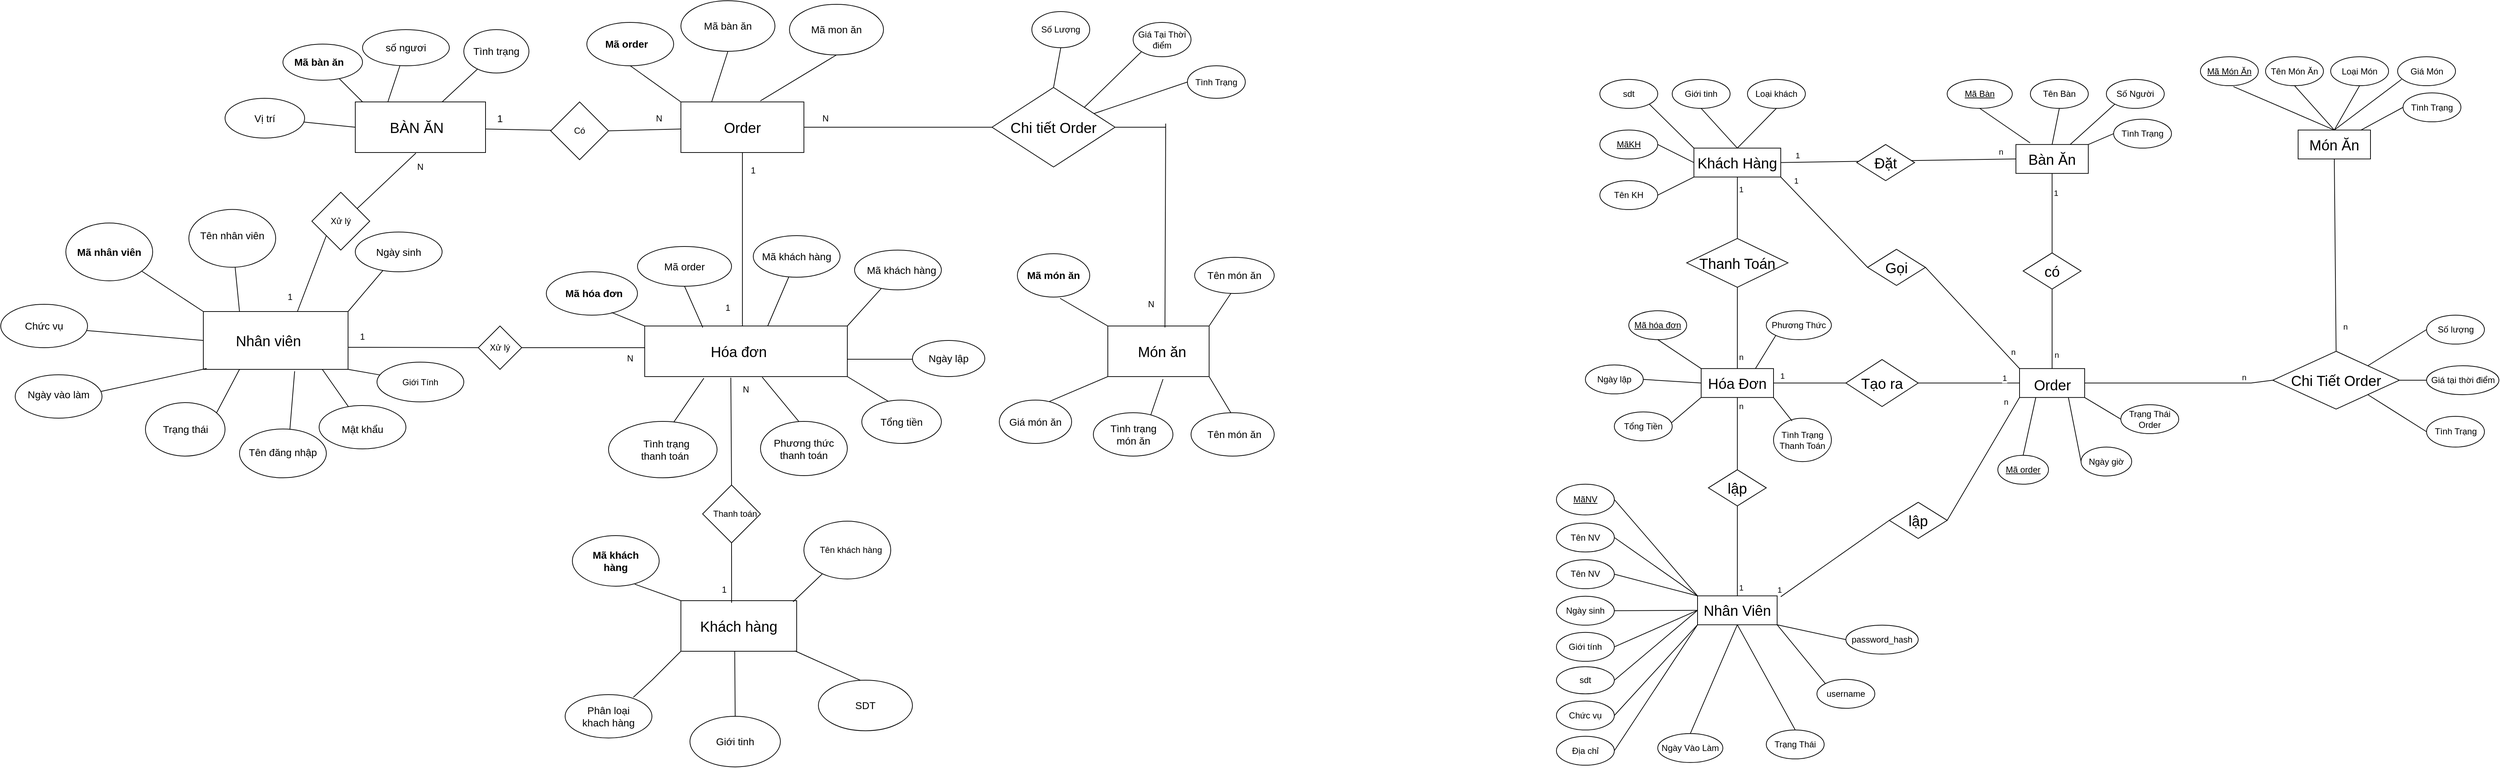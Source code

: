 <mxfile version="28.2.3">
  <diagram name="Trang-1" id="JXPl3eaOKa_HzqUFrxJ3">
    <mxGraphModel dx="3257" dy="1063" grid="1" gridSize="10" guides="1" tooltips="1" connect="1" arrows="1" fold="1" page="1" pageScale="1" pageWidth="827" pageHeight="1169" math="0" shadow="0">
      <root>
        <mxCell id="0" />
        <mxCell id="1" parent="0" />
        <mxCell id="WbUG2JDpIYUgYPUC40lG-2" value="Có" style="rhombus;whiteSpace=wrap;html=1;" vertex="1" parent="1">
          <mxGeometry x="-110" y="360" width="80" height="80" as="geometry" />
        </mxCell>
        <mxCell id="GSXWedd1HvwICMNgV6Qd-1" value="" style="rounded=0;whiteSpace=wrap;html=1;" parent="1" vertex="1">
          <mxGeometry x="-380" y="360" width="180" height="70" as="geometry" />
        </mxCell>
        <mxCell id="GSXWedd1HvwICMNgV6Qd-2" value="BÀN ĂN" style="text;html=1;align=center;verticalAlign=middle;whiteSpace=wrap;rounded=0;fontSize=20;" parent="1" vertex="1">
          <mxGeometry x="-360" y="380" width="130" height="30" as="geometry" />
        </mxCell>
        <mxCell id="GSXWedd1HvwICMNgV6Qd-3" value="" style="endArrow=none;html=1;rounded=0;exitX=0.056;exitY=0;exitDx=0;exitDy=0;exitPerimeter=0;" parent="1" source="GSXWedd1HvwICMNgV6Qd-1" target="GSXWedd1HvwICMNgV6Qd-4" edge="1">
          <mxGeometry width="50" height="50" relative="1" as="geometry">
            <mxPoint x="-110" y="460" as="sourcePoint" />
            <mxPoint x="-400" y="320" as="targetPoint" />
          </mxGeometry>
        </mxCell>
        <mxCell id="GSXWedd1HvwICMNgV6Qd-4" value="" style="ellipse;whiteSpace=wrap;html=1;" parent="1" vertex="1">
          <mxGeometry x="-480" y="280" width="110" height="50" as="geometry" />
        </mxCell>
        <mxCell id="GSXWedd1HvwICMNgV6Qd-5" value="" style="endArrow=none;html=1;rounded=0;exitX=0.25;exitY=0;exitDx=0;exitDy=0;" parent="1" source="GSXWedd1HvwICMNgV6Qd-1" target="GSXWedd1HvwICMNgV6Qd-6" edge="1">
          <mxGeometry width="50" height="50" relative="1" as="geometry">
            <mxPoint x="-110" y="460" as="sourcePoint" />
            <mxPoint x="-310" y="300" as="targetPoint" />
          </mxGeometry>
        </mxCell>
        <mxCell id="GSXWedd1HvwICMNgV6Qd-6" value="" style="ellipse;whiteSpace=wrap;html=1;" parent="1" vertex="1">
          <mxGeometry x="-370" y="260" width="120" height="50" as="geometry" />
        </mxCell>
        <mxCell id="GSXWedd1HvwICMNgV6Qd-7" value="số ngươi" style="text;html=1;align=center;verticalAlign=middle;whiteSpace=wrap;rounded=0;fontSize=14;" parent="1" vertex="1">
          <mxGeometry x="-350" y="270" width="80" height="30" as="geometry" />
        </mxCell>
        <mxCell id="GSXWedd1HvwICMNgV6Qd-8" value="Mã bàn ăn" style="text;html=1;align=center;verticalAlign=middle;whiteSpace=wrap;rounded=0;fontSize=14;fontStyle=1" parent="1" vertex="1">
          <mxGeometry x="-470" y="290" width="80" height="30" as="geometry" />
        </mxCell>
        <mxCell id="GSXWedd1HvwICMNgV6Qd-9" value="" style="endArrow=none;html=1;rounded=0;exitX=0.667;exitY=0;exitDx=0;exitDy=0;exitPerimeter=0;" parent="1" source="GSXWedd1HvwICMNgV6Qd-1" target="GSXWedd1HvwICMNgV6Qd-10" edge="1">
          <mxGeometry width="50" height="50" relative="1" as="geometry">
            <mxPoint x="-110" y="460" as="sourcePoint" />
            <mxPoint x="-220" y="300" as="targetPoint" />
          </mxGeometry>
        </mxCell>
        <mxCell id="GSXWedd1HvwICMNgV6Qd-10" value="" style="ellipse;whiteSpace=wrap;html=1;" parent="1" vertex="1">
          <mxGeometry x="-230" y="260" width="90" height="60" as="geometry" />
        </mxCell>
        <mxCell id="GSXWedd1HvwICMNgV6Qd-11" value="Tình trạng" style="text;html=1;align=center;verticalAlign=middle;whiteSpace=wrap;rounded=0;fontSize=14;" parent="1" vertex="1">
          <mxGeometry x="-220" y="275" width="70" height="30" as="geometry" />
        </mxCell>
        <mxCell id="GSXWedd1HvwICMNgV6Qd-12" value="" style="endArrow=none;html=1;rounded=0;exitX=0;exitY=0.5;exitDx=0;exitDy=0;" parent="1" source="GSXWedd1HvwICMNgV6Qd-1" target="GSXWedd1HvwICMNgV6Qd-13" edge="1">
          <mxGeometry width="50" height="50" relative="1" as="geometry">
            <mxPoint x="-110" y="460" as="sourcePoint" />
            <mxPoint x="-470" y="395" as="targetPoint" />
          </mxGeometry>
        </mxCell>
        <mxCell id="GSXWedd1HvwICMNgV6Qd-13" value="" style="ellipse;whiteSpace=wrap;html=1;" parent="1" vertex="1">
          <mxGeometry x="-560" y="355" width="110" height="55" as="geometry" />
        </mxCell>
        <mxCell id="GSXWedd1HvwICMNgV6Qd-14" value="Vị trí" style="text;html=1;align=center;verticalAlign=middle;whiteSpace=wrap;rounded=0;fontSize=14;" parent="1" vertex="1">
          <mxGeometry x="-535" y="367.5" width="60" height="30" as="geometry" />
        </mxCell>
        <mxCell id="GSXWedd1HvwICMNgV6Qd-15" value="" style="endArrow=none;html=1;rounded=0;exitX=1;exitY=0.5;exitDx=0;exitDy=0;" parent="1" edge="1" source="WbUG2JDpIYUgYPUC40lG-2">
          <mxGeometry width="50" height="50" relative="1" as="geometry">
            <mxPoint x="-200" y="397.5" as="sourcePoint" />
            <mxPoint x="70" y="397.5" as="targetPoint" />
          </mxGeometry>
        </mxCell>
        <mxCell id="GSXWedd1HvwICMNgV6Qd-16" value="" style="rounded=0;whiteSpace=wrap;html=1;" parent="1" vertex="1">
          <mxGeometry x="70" y="360" width="170" height="70" as="geometry" />
        </mxCell>
        <mxCell id="GSXWedd1HvwICMNgV6Qd-17" value="" style="endArrow=none;html=1;rounded=0;entryX=0;entryY=0;entryDx=0;entryDy=0;exitX=0.5;exitY=1;exitDx=0;exitDy=0;" parent="1" source="GSXWedd1HvwICMNgV6Qd-18" target="GSXWedd1HvwICMNgV6Qd-16" edge="1">
          <mxGeometry width="50" height="50" relative="1" as="geometry">
            <mxPoint x="20" y="290" as="sourcePoint" />
            <mxPoint x="60" y="430" as="targetPoint" />
          </mxGeometry>
        </mxCell>
        <mxCell id="GSXWedd1HvwICMNgV6Qd-18" value="" style="ellipse;whiteSpace=wrap;html=1;" parent="1" vertex="1">
          <mxGeometry x="-60" y="250" width="120" height="60" as="geometry" />
        </mxCell>
        <mxCell id="GSXWedd1HvwICMNgV6Qd-19" value="Mã order" style="text;html=1;align=center;verticalAlign=middle;whiteSpace=wrap;rounded=0;fontSize=14;fontStyle=1" parent="1" vertex="1">
          <mxGeometry x="-40" y="265" width="70" height="30" as="geometry" />
        </mxCell>
        <mxCell id="GSXWedd1HvwICMNgV6Qd-20" value="" style="endArrow=none;html=1;rounded=0;entryX=0.25;entryY=0;entryDx=0;entryDy=0;exitX=0.5;exitY=1;exitDx=0;exitDy=0;" parent="1" source="GSXWedd1HvwICMNgV6Qd-21" target="GSXWedd1HvwICMNgV6Qd-16" edge="1">
          <mxGeometry width="50" height="50" relative="1" as="geometry">
            <mxPoint x="113" y="270" as="sourcePoint" />
            <mxPoint x="60" y="430" as="targetPoint" />
          </mxGeometry>
        </mxCell>
        <mxCell id="GSXWedd1HvwICMNgV6Qd-21" value="" style="ellipse;whiteSpace=wrap;html=1;" parent="1" vertex="1">
          <mxGeometry x="70" y="220" width="130" height="70" as="geometry" />
        </mxCell>
        <mxCell id="GSXWedd1HvwICMNgV6Qd-22" value="Mã bàn ăn" style="text;html=1;align=center;verticalAlign=middle;whiteSpace=wrap;rounded=0;fontSize=14;" parent="1" vertex="1">
          <mxGeometry x="90" y="240" width="90" height="30" as="geometry" />
        </mxCell>
        <mxCell id="GSXWedd1HvwICMNgV6Qd-23" value="Order" style="text;html=1;align=center;verticalAlign=middle;whiteSpace=wrap;rounded=0;fontSize=20;" parent="1" vertex="1">
          <mxGeometry x="90" y="380" width="130" height="30" as="geometry" />
        </mxCell>
        <mxCell id="GSXWedd1HvwICMNgV6Qd-24" value="" style="endArrow=none;html=1;rounded=0;exitX=0.646;exitY=-0.02;exitDx=0;exitDy=0;exitPerimeter=0;entryX=0.5;entryY=1;entryDx=0;entryDy=0;" parent="1" source="GSXWedd1HvwICMNgV6Qd-16" target="GSXWedd1HvwICMNgV6Qd-25" edge="1">
          <mxGeometry width="50" height="50" relative="1" as="geometry">
            <mxPoint x="30" y="460" as="sourcePoint" />
            <mxPoint x="250" y="290" as="targetPoint" />
          </mxGeometry>
        </mxCell>
        <mxCell id="GSXWedd1HvwICMNgV6Qd-25" value="" style="ellipse;whiteSpace=wrap;html=1;" parent="1" vertex="1">
          <mxGeometry x="220" y="225" width="130" height="70" as="geometry" />
        </mxCell>
        <mxCell id="GSXWedd1HvwICMNgV6Qd-26" value="1" style="text;html=1;align=center;verticalAlign=middle;whiteSpace=wrap;rounded=0;fontSize=14;" parent="1" vertex="1">
          <mxGeometry x="-210" y="367.5" width="60" height="30" as="geometry" />
        </mxCell>
        <mxCell id="GSXWedd1HvwICMNgV6Qd-27" value="N" style="text;html=1;align=center;verticalAlign=middle;whiteSpace=wrap;rounded=0;" parent="1" vertex="1">
          <mxGeometry x="10" y="367.5" width="60" height="30" as="geometry" />
        </mxCell>
        <mxCell id="GSXWedd1HvwICMNgV6Qd-28" value="Mã mon ăn" style="text;html=1;align=center;verticalAlign=middle;whiteSpace=wrap;rounded=0;fontSize=14;" parent="1" vertex="1">
          <mxGeometry x="235" y="245" width="100" height="30" as="geometry" />
        </mxCell>
        <mxCell id="GSXWedd1HvwICMNgV6Qd-29" value="" style="endArrow=none;html=1;rounded=0;entryX=0.5;entryY=1;entryDx=0;entryDy=0;" parent="1" target="GSXWedd1HvwICMNgV6Qd-16" edge="1">
          <mxGeometry width="50" height="50" relative="1" as="geometry">
            <mxPoint x="155" y="670" as="sourcePoint" />
            <mxPoint x="90" y="590" as="targetPoint" />
          </mxGeometry>
        </mxCell>
        <mxCell id="GSXWedd1HvwICMNgV6Qd-30" value="" style="rounded=0;whiteSpace=wrap;html=1;" parent="1" vertex="1">
          <mxGeometry x="20" y="670" width="280" height="70" as="geometry" />
        </mxCell>
        <mxCell id="GSXWedd1HvwICMNgV6Qd-31" value="Hóa đơn" style="text;html=1;align=center;verticalAlign=middle;whiteSpace=wrap;rounded=0;fontSize=20;" parent="1" vertex="1">
          <mxGeometry x="90" y="690" width="120" height="30" as="geometry" />
        </mxCell>
        <mxCell id="GSXWedd1HvwICMNgV6Qd-32" value="" style="endArrow=none;html=1;rounded=0;exitX=1;exitY=0.5;exitDx=0;exitDy=0;" parent="1" source="GSXWedd1HvwICMNgV6Qd-16" edge="1">
          <mxGeometry width="50" height="50" relative="1" as="geometry">
            <mxPoint x="330" y="460" as="sourcePoint" />
            <mxPoint x="500" y="395" as="targetPoint" />
          </mxGeometry>
        </mxCell>
        <mxCell id="GSXWedd1HvwICMNgV6Qd-33" value="" style="rhombus;whiteSpace=wrap;html=1;" parent="1" vertex="1">
          <mxGeometry x="500" y="340" width="170" height="110" as="geometry" />
        </mxCell>
        <mxCell id="GSXWedd1HvwICMNgV6Qd-34" value="Chi tiết Order" style="text;html=1;align=center;verticalAlign=middle;whiteSpace=wrap;rounded=0;fontSize=20;" parent="1" vertex="1">
          <mxGeometry x="520" y="380" width="130" height="30" as="geometry" />
        </mxCell>
        <mxCell id="GSXWedd1HvwICMNgV6Qd-35" value="" style="rounded=0;whiteSpace=wrap;html=1;" parent="1" vertex="1">
          <mxGeometry x="660" y="670" width="140" height="70" as="geometry" />
        </mxCell>
        <mxCell id="GSXWedd1HvwICMNgV6Qd-36" value="Món ăn" style="text;html=1;align=center;verticalAlign=middle;whiteSpace=wrap;rounded=0;fontSize=20;" parent="1" vertex="1">
          <mxGeometry x="690" y="690" width="90" height="30" as="geometry" />
        </mxCell>
        <mxCell id="GSXWedd1HvwICMNgV6Qd-37" value="" style="endArrow=none;html=1;rounded=0;entryX=1;entryY=0.5;entryDx=0;entryDy=0;" parent="1" target="GSXWedd1HvwICMNgV6Qd-33" edge="1">
          <mxGeometry width="50" height="50" relative="1" as="geometry">
            <mxPoint x="740" y="395" as="sourcePoint" />
            <mxPoint x="430" y="530" as="targetPoint" />
          </mxGeometry>
        </mxCell>
        <mxCell id="GSXWedd1HvwICMNgV6Qd-38" value="" style="endArrow=none;html=1;rounded=0;exitX=0.564;exitY=0.031;exitDx=0;exitDy=0;exitPerimeter=0;" parent="1" source="GSXWedd1HvwICMNgV6Qd-35" edge="1">
          <mxGeometry width="50" height="50" relative="1" as="geometry">
            <mxPoint x="380" y="580" as="sourcePoint" />
            <mxPoint x="740" y="390" as="targetPoint" />
          </mxGeometry>
        </mxCell>
        <mxCell id="GSXWedd1HvwICMNgV6Qd-39" value="" style="endArrow=none;html=1;rounded=0;entryX=0;entryY=0;entryDx=0;entryDy=0;exitX=0.589;exitY=1.027;exitDx=0;exitDy=0;exitPerimeter=0;" parent="1" source="GSXWedd1HvwICMNgV6Qd-40" target="GSXWedd1HvwICMNgV6Qd-35" edge="1">
          <mxGeometry width="50" height="50" relative="1" as="geometry">
            <mxPoint x="590" y="590" as="sourcePoint" />
            <mxPoint x="670" y="680" as="targetPoint" />
          </mxGeometry>
        </mxCell>
        <mxCell id="GSXWedd1HvwICMNgV6Qd-40" value="" style="ellipse;whiteSpace=wrap;html=1;" parent="1" vertex="1">
          <mxGeometry x="535" y="570" width="100" height="60" as="geometry" />
        </mxCell>
        <mxCell id="GSXWedd1HvwICMNgV6Qd-41" value="Mã món ăn" style="text;html=1;align=center;verticalAlign=middle;whiteSpace=wrap;rounded=0;fontSize=14;fontStyle=1" parent="1" vertex="1">
          <mxGeometry x="540" y="590" width="90" height="20" as="geometry" />
        </mxCell>
        <mxCell id="GSXWedd1HvwICMNgV6Qd-42" value="" style="endArrow=none;html=1;rounded=0;entryX=1;entryY=0;entryDx=0;entryDy=0;exitX=0.455;exitY=1;exitDx=0;exitDy=0;exitPerimeter=0;" parent="1" source="GSXWedd1HvwICMNgV6Qd-43" target="GSXWedd1HvwICMNgV6Qd-35" edge="1">
          <mxGeometry width="50" height="50" relative="1" as="geometry">
            <mxPoint x="820" y="630" as="sourcePoint" />
            <mxPoint x="670" y="680" as="targetPoint" />
          </mxGeometry>
        </mxCell>
        <mxCell id="GSXWedd1HvwICMNgV6Qd-43" value="" style="ellipse;whiteSpace=wrap;html=1;" parent="1" vertex="1">
          <mxGeometry x="780" y="575" width="110" height="50" as="geometry" />
        </mxCell>
        <mxCell id="GSXWedd1HvwICMNgV6Qd-44" value="Tên món ăn" style="text;html=1;align=center;verticalAlign=middle;whiteSpace=wrap;rounded=0;fontSize=14;" parent="1" vertex="1">
          <mxGeometry x="790" y="585" width="90" height="30" as="geometry" />
        </mxCell>
        <mxCell id="GSXWedd1HvwICMNgV6Qd-45" value="" style="endArrow=none;html=1;rounded=0;entryX=1;entryY=1;entryDx=0;entryDy=0;" parent="1" target="GSXWedd1HvwICMNgV6Qd-35" edge="1">
          <mxGeometry width="50" height="50" relative="1" as="geometry">
            <mxPoint x="830" y="790" as="sourcePoint" />
            <mxPoint x="670" y="680" as="targetPoint" />
          </mxGeometry>
        </mxCell>
        <mxCell id="GSXWedd1HvwICMNgV6Qd-46" value="" style="ellipse;whiteSpace=wrap;html=1;" parent="1" vertex="1">
          <mxGeometry x="775" y="790" width="115" height="60" as="geometry" />
        </mxCell>
        <mxCell id="GSXWedd1HvwICMNgV6Qd-47" value="Tên món ăn" style="text;html=1;align=center;verticalAlign=middle;whiteSpace=wrap;rounded=0;fontSize=14;" parent="1" vertex="1">
          <mxGeometry x="790" y="805" width="90" height="30" as="geometry" />
        </mxCell>
        <mxCell id="GSXWedd1HvwICMNgV6Qd-48" value="" style="endArrow=none;html=1;rounded=0;entryX=0.545;entryY=1.05;entryDx=0;entryDy=0;entryPerimeter=0;exitX=0.713;exitY=0.098;exitDx=0;exitDy=0;exitPerimeter=0;" parent="1" source="GSXWedd1HvwICMNgV6Qd-49" target="GSXWedd1HvwICMNgV6Qd-35" edge="1">
          <mxGeometry width="50" height="50" relative="1" as="geometry">
            <mxPoint x="730" y="810" as="sourcePoint" />
            <mxPoint x="640" y="680" as="targetPoint" />
          </mxGeometry>
        </mxCell>
        <mxCell id="GSXWedd1HvwICMNgV6Qd-49" value="" style="ellipse;whiteSpace=wrap;html=1;" parent="1" vertex="1">
          <mxGeometry x="640" y="790" width="110" height="60" as="geometry" />
        </mxCell>
        <mxCell id="GSXWedd1HvwICMNgV6Qd-50" value="Tình trạng món ăn" style="text;html=1;align=center;verticalAlign=middle;whiteSpace=wrap;rounded=0;fontSize=14;" parent="1" vertex="1">
          <mxGeometry x="657.5" y="807.5" width="75" height="25" as="geometry" />
        </mxCell>
        <mxCell id="GSXWedd1HvwICMNgV6Qd-51" value="" style="endArrow=none;html=1;rounded=0;entryX=0;entryY=1;entryDx=0;entryDy=0;exitX=0.663;exitY=0.053;exitDx=0;exitDy=0;exitPerimeter=0;" parent="1" source="GSXWedd1HvwICMNgV6Qd-52" target="GSXWedd1HvwICMNgV6Qd-35" edge="1">
          <mxGeometry width="50" height="50" relative="1" as="geometry">
            <mxPoint x="580" y="780" as="sourcePoint" />
            <mxPoint x="640" y="680" as="targetPoint" />
          </mxGeometry>
        </mxCell>
        <mxCell id="GSXWedd1HvwICMNgV6Qd-52" value="" style="ellipse;whiteSpace=wrap;html=1;" parent="1" vertex="1">
          <mxGeometry x="510" y="772.5" width="100" height="60" as="geometry" />
        </mxCell>
        <mxCell id="GSXWedd1HvwICMNgV6Qd-53" value="Giá món ăn" style="text;html=1;align=center;verticalAlign=middle;whiteSpace=wrap;rounded=0;fontSize=14;" parent="1" vertex="1">
          <mxGeometry x="520" y="787.5" width="80" height="30" as="geometry" />
        </mxCell>
        <mxCell id="GSXWedd1HvwICMNgV6Qd-54" value="N" style="text;html=1;align=center;verticalAlign=middle;whiteSpace=wrap;rounded=0;" parent="1" vertex="1">
          <mxGeometry x="240" y="367.5" width="60" height="30" as="geometry" />
        </mxCell>
        <mxCell id="GSXWedd1HvwICMNgV6Qd-55" value="N" style="text;html=1;align=center;verticalAlign=middle;whiteSpace=wrap;rounded=0;" parent="1" vertex="1">
          <mxGeometry x="690" y="625" width="60" height="30" as="geometry" />
        </mxCell>
        <mxCell id="GSXWedd1HvwICMNgV6Qd-56" value="" style="ellipse;whiteSpace=wrap;html=1;" parent="1" vertex="1">
          <mxGeometry x="-116" y="595" width="126" height="60" as="geometry" />
        </mxCell>
        <mxCell id="GSXWedd1HvwICMNgV6Qd-57" value="" style="endArrow=none;html=1;rounded=0;entryX=0;entryY=0;entryDx=0;entryDy=0;exitX=0.717;exitY=0.938;exitDx=0;exitDy=0;exitPerimeter=0;" parent="1" source="GSXWedd1HvwICMNgV6Qd-56" target="GSXWedd1HvwICMNgV6Qd-30" edge="1">
          <mxGeometry width="50" height="50" relative="1" as="geometry">
            <mxPoint x="-80" y="710" as="sourcePoint" />
            <mxPoint x="-30" y="660" as="targetPoint" />
          </mxGeometry>
        </mxCell>
        <mxCell id="GSXWedd1HvwICMNgV6Qd-58" value="Mã hóa đơn" style="text;html=1;align=center;verticalAlign=middle;whiteSpace=wrap;rounded=0;fontSize=14;fontStyle=1" parent="1" vertex="1">
          <mxGeometry x="-100" y="610" width="100" height="30" as="geometry" />
        </mxCell>
        <mxCell id="GSXWedd1HvwICMNgV6Qd-59" value="" style="rounded=0;whiteSpace=wrap;html=1;" parent="1" vertex="1">
          <mxGeometry x="-590" y="650" width="200" height="80" as="geometry" />
        </mxCell>
        <mxCell id="GSXWedd1HvwICMNgV6Qd-60" value="Nhân viên" style="text;html=1;align=center;verticalAlign=middle;whiteSpace=wrap;rounded=0;fontSize=20;" parent="1" vertex="1">
          <mxGeometry x="-570" y="675" width="140" height="30" as="geometry" />
        </mxCell>
        <mxCell id="GSXWedd1HvwICMNgV6Qd-61" value="" style="endArrow=none;html=1;rounded=0;entryX=0.287;entryY=0.031;entryDx=0;entryDy=0;entryPerimeter=0;exitX=0.5;exitY=1;exitDx=0;exitDy=0;" parent="1" source="GSXWedd1HvwICMNgV6Qd-62" target="GSXWedd1HvwICMNgV6Qd-30" edge="1">
          <mxGeometry width="50" height="50" relative="1" as="geometry">
            <mxPoint x="90" y="600" as="sourcePoint" />
            <mxPoint x="50" y="650" as="targetPoint" />
          </mxGeometry>
        </mxCell>
        <mxCell id="GSXWedd1HvwICMNgV6Qd-62" value="" style="ellipse;whiteSpace=wrap;html=1;" parent="1" vertex="1">
          <mxGeometry x="10" y="560" width="130" height="55" as="geometry" />
        </mxCell>
        <mxCell id="GSXWedd1HvwICMNgV6Qd-63" value="Mã order" style="text;html=1;align=center;verticalAlign=middle;whiteSpace=wrap;rounded=0;fontSize=14;" parent="1" vertex="1">
          <mxGeometry x="45" y="572.5" width="60" height="30" as="geometry" />
        </mxCell>
        <mxCell id="GSXWedd1HvwICMNgV6Qd-64" value="" style="endArrow=none;html=1;rounded=0;exitX=0.607;exitY=0;exitDx=0;exitDy=0;exitPerimeter=0;" parent="1" source="GSXWedd1HvwICMNgV6Qd-30" edge="1">
          <mxGeometry width="50" height="50" relative="1" as="geometry">
            <mxPoint x="150" y="670" as="sourcePoint" />
            <mxPoint x="220" y="600" as="targetPoint" />
          </mxGeometry>
        </mxCell>
        <mxCell id="GSXWedd1HvwICMNgV6Qd-65" value="" style="ellipse;whiteSpace=wrap;html=1;" parent="1" vertex="1">
          <mxGeometry x="170" y="545" width="120" height="57.5" as="geometry" />
        </mxCell>
        <mxCell id="GSXWedd1HvwICMNgV6Qd-66" value="Mã khách hàng" style="text;html=1;align=center;verticalAlign=middle;whiteSpace=wrap;rounded=0;fontSize=14;" parent="1" vertex="1">
          <mxGeometry x="180" y="558.75" width="100" height="30" as="geometry" />
        </mxCell>
        <mxCell id="GSXWedd1HvwICMNgV6Qd-67" value="" style="endArrow=none;html=1;rounded=0;exitX=1;exitY=0;exitDx=0;exitDy=0;" parent="1" source="GSXWedd1HvwICMNgV6Qd-30" target="GSXWedd1HvwICMNgV6Qd-68" edge="1">
          <mxGeometry width="50" height="50" relative="1" as="geometry">
            <mxPoint x="130" y="700" as="sourcePoint" />
            <mxPoint x="340" y="620" as="targetPoint" />
          </mxGeometry>
        </mxCell>
        <mxCell id="GSXWedd1HvwICMNgV6Qd-68" value="" style="ellipse;whiteSpace=wrap;html=1;" parent="1" vertex="1">
          <mxGeometry x="310" y="565" width="120" height="55" as="geometry" />
        </mxCell>
        <mxCell id="GSXWedd1HvwICMNgV6Qd-69" value="Mã khách hàng" style="text;html=1;align=center;verticalAlign=middle;whiteSpace=wrap;rounded=0;fontSize=14;" parent="1" vertex="1">
          <mxGeometry x="320" y="577.5" width="110" height="30" as="geometry" />
        </mxCell>
        <mxCell id="GSXWedd1HvwICMNgV6Qd-70" value="" style="endArrow=none;html=1;rounded=0;exitX=1;exitY=0.657;exitDx=0;exitDy=0;exitPerimeter=0;" parent="1" source="GSXWedd1HvwICMNgV6Qd-30" edge="1">
          <mxGeometry width="50" height="50" relative="1" as="geometry">
            <mxPoint x="330" y="710" as="sourcePoint" />
            <mxPoint x="390" y="716" as="targetPoint" />
          </mxGeometry>
        </mxCell>
        <mxCell id="GSXWedd1HvwICMNgV6Qd-71" value="" style="ellipse;whiteSpace=wrap;html=1;" parent="1" vertex="1">
          <mxGeometry x="390" y="690" width="100" height="50" as="geometry" />
        </mxCell>
        <mxCell id="GSXWedd1HvwICMNgV6Qd-72" value="Ngày lập" style="text;html=1;align=center;verticalAlign=middle;whiteSpace=wrap;rounded=0;fontSize=14;" parent="1" vertex="1">
          <mxGeometry x="410" y="700" width="60" height="30" as="geometry" />
        </mxCell>
        <mxCell id="GSXWedd1HvwICMNgV6Qd-73" value="" style="endArrow=none;html=1;rounded=0;entryX=0.292;entryY=1.031;entryDx=0;entryDy=0;entryPerimeter=0;exitX=0.598;exitY=0.022;exitDx=0;exitDy=0;exitPerimeter=0;" parent="1" source="GSXWedd1HvwICMNgV6Qd-74" target="GSXWedd1HvwICMNgV6Qd-30" edge="1">
          <mxGeometry width="50" height="50" relative="1" as="geometry">
            <mxPoint x="60" y="820" as="sourcePoint" />
            <mxPoint x="180" y="760" as="targetPoint" />
          </mxGeometry>
        </mxCell>
        <mxCell id="GSXWedd1HvwICMNgV6Qd-74" value="" style="ellipse;whiteSpace=wrap;html=1;" parent="1" vertex="1">
          <mxGeometry x="-30" y="802" width="150" height="78" as="geometry" />
        </mxCell>
        <mxCell id="GSXWedd1HvwICMNgV6Qd-75" value="Tình trạng thanh toán&amp;nbsp;" style="text;html=1;align=center;verticalAlign=middle;whiteSpace=wrap;rounded=0;fontSize=14;" parent="1" vertex="1">
          <mxGeometry y="826" width="100" height="30" as="geometry" />
        </mxCell>
        <mxCell id="GSXWedd1HvwICMNgV6Qd-76" value="" style="endArrow=none;html=1;rounded=0;entryX=0.58;entryY=1.012;entryDx=0;entryDy=0;entryPerimeter=0;exitX=0.447;exitY=0.013;exitDx=0;exitDy=0;exitPerimeter=0;" parent="1" source="GSXWedd1HvwICMNgV6Qd-77" target="GSXWedd1HvwICMNgV6Qd-30" edge="1">
          <mxGeometry width="50" height="50" relative="1" as="geometry">
            <mxPoint x="190" y="820" as="sourcePoint" />
            <mxPoint x="180" y="760" as="targetPoint" />
          </mxGeometry>
        </mxCell>
        <mxCell id="GSXWedd1HvwICMNgV6Qd-77" value="" style="ellipse;whiteSpace=wrap;html=1;" parent="1" vertex="1">
          <mxGeometry x="180" y="802" width="120" height="75" as="geometry" />
        </mxCell>
        <mxCell id="GSXWedd1HvwICMNgV6Qd-78" value="Phương thức thanh toán" style="text;html=1;align=center;verticalAlign=middle;whiteSpace=wrap;rounded=0;fontSize=14;" parent="1" vertex="1">
          <mxGeometry x="190" y="827.5" width="100" height="24" as="geometry" />
        </mxCell>
        <mxCell id="GSXWedd1HvwICMNgV6Qd-79" value="" style="rounded=0;whiteSpace=wrap;html=1;" parent="1" vertex="1">
          <mxGeometry x="70" y="1050" width="160" height="70" as="geometry" />
        </mxCell>
        <mxCell id="GSXWedd1HvwICMNgV6Qd-80" value="1" style="text;html=1;align=center;verticalAlign=middle;whiteSpace=wrap;rounded=0;" parent="1" vertex="1">
          <mxGeometry x="105" y="630" width="60" height="30" as="geometry" />
        </mxCell>
        <mxCell id="GSXWedd1HvwICMNgV6Qd-81" value="1" style="text;html=1;align=center;verticalAlign=middle;whiteSpace=wrap;rounded=0;" parent="1" vertex="1">
          <mxGeometry x="140" y="440" width="60" height="30" as="geometry" />
        </mxCell>
        <mxCell id="GSXWedd1HvwICMNgV6Qd-82" value="" style="endArrow=none;html=1;rounded=0;entryX=1;entryY=1;entryDx=0;entryDy=0;exitX=0.364;exitY=0.064;exitDx=0;exitDy=0;exitPerimeter=0;" parent="1" source="GSXWedd1HvwICMNgV6Qd-83" target="GSXWedd1HvwICMNgV6Qd-30" edge="1">
          <mxGeometry width="50" height="50" relative="1" as="geometry">
            <mxPoint x="340" y="780" as="sourcePoint" />
            <mxPoint x="340" y="750" as="targetPoint" />
          </mxGeometry>
        </mxCell>
        <mxCell id="GSXWedd1HvwICMNgV6Qd-83" value="" style="ellipse;whiteSpace=wrap;html=1;" parent="1" vertex="1">
          <mxGeometry x="320" y="772.5" width="110" height="60" as="geometry" />
        </mxCell>
        <mxCell id="GSXWedd1HvwICMNgV6Qd-84" value="Tổng tiền" style="text;html=1;align=center;verticalAlign=middle;whiteSpace=wrap;rounded=0;fontSize=14;" parent="1" vertex="1">
          <mxGeometry x="330" y="787.5" width="90" height="30" as="geometry" />
        </mxCell>
        <mxCell id="GSXWedd1HvwICMNgV6Qd-85" value="Khách hàng" style="text;html=1;align=center;verticalAlign=middle;whiteSpace=wrap;rounded=0;fontSize=20;" parent="1" vertex="1">
          <mxGeometry x="90" y="1070" width="120" height="30" as="geometry" />
        </mxCell>
        <mxCell id="GSXWedd1HvwICMNgV6Qd-86" value="N" style="text;html=1;align=center;verticalAlign=middle;whiteSpace=wrap;rounded=0;" parent="1" vertex="1">
          <mxGeometry x="130" y="742.5" width="60" height="30" as="geometry" />
        </mxCell>
        <mxCell id="GSXWedd1HvwICMNgV6Qd-87" value="1" style="text;html=1;align=center;verticalAlign=middle;whiteSpace=wrap;rounded=0;" parent="1" vertex="1">
          <mxGeometry x="100" y="1020" width="60" height="30" as="geometry" />
        </mxCell>
        <mxCell id="GSXWedd1HvwICMNgV6Qd-88" value="" style="endArrow=none;html=1;rounded=0;entryX=0;entryY=0;entryDx=0;entryDy=0;exitX=0.719;exitY=0.96;exitDx=0;exitDy=0;exitPerimeter=0;" parent="1" source="GSXWedd1HvwICMNgV6Qd-89" target="GSXWedd1HvwICMNgV6Qd-79" edge="1">
          <mxGeometry width="50" height="50" relative="1" as="geometry">
            <mxPoint x="40" y="1010" as="sourcePoint" />
            <mxPoint x="100" y="1080" as="targetPoint" />
          </mxGeometry>
        </mxCell>
        <mxCell id="GSXWedd1HvwICMNgV6Qd-89" value="" style="ellipse;whiteSpace=wrap;html=1;" parent="1" vertex="1">
          <mxGeometry x="-80" y="960" width="120" height="70" as="geometry" />
        </mxCell>
        <mxCell id="GSXWedd1HvwICMNgV6Qd-90" value="" style="endArrow=none;html=1;rounded=0;entryX=0.425;entryY=1.021;entryDx=0;entryDy=0;entryPerimeter=0;" parent="1" target="GSXWedd1HvwICMNgV6Qd-30" edge="1">
          <mxGeometry width="50" height="50" relative="1" as="geometry">
            <mxPoint x="140" y="890" as="sourcePoint" />
            <mxPoint x="160" y="920" as="targetPoint" />
          </mxGeometry>
        </mxCell>
        <mxCell id="GSXWedd1HvwICMNgV6Qd-91" value="" style="rhombus;whiteSpace=wrap;html=1;" parent="1" vertex="1">
          <mxGeometry x="100" y="890" width="80" height="80" as="geometry" />
        </mxCell>
        <mxCell id="GSXWedd1HvwICMNgV6Qd-92" value="" style="endArrow=none;html=1;rounded=0;entryX=0.5;entryY=1;entryDx=0;entryDy=0;exitX=0.438;exitY=0.041;exitDx=0;exitDy=0;exitPerimeter=0;" parent="1" source="GSXWedd1HvwICMNgV6Qd-79" target="GSXWedd1HvwICMNgV6Qd-91" edge="1">
          <mxGeometry width="50" height="50" relative="1" as="geometry">
            <mxPoint x="80" y="960" as="sourcePoint" />
            <mxPoint x="130" y="910" as="targetPoint" />
          </mxGeometry>
        </mxCell>
        <mxCell id="GSXWedd1HvwICMNgV6Qd-93" value="Thanh toán" style="text;html=1;align=center;verticalAlign=middle;whiteSpace=wrap;rounded=0;" parent="1" vertex="1">
          <mxGeometry x="110" y="915" width="70" height="30" as="geometry" />
        </mxCell>
        <mxCell id="GSXWedd1HvwICMNgV6Qd-94" value="Mã khách hàng" style="text;html=1;align=center;verticalAlign=middle;whiteSpace=wrap;rounded=0;fontSize=14;fontStyle=1" parent="1" vertex="1">
          <mxGeometry x="-70" y="980" width="100" height="30" as="geometry" />
        </mxCell>
        <mxCell id="GSXWedd1HvwICMNgV6Qd-95" value="" style="endArrow=none;html=1;rounded=0;exitX=0.969;exitY=0.021;exitDx=0;exitDy=0;exitPerimeter=0;" parent="1" source="GSXWedd1HvwICMNgV6Qd-79" target="GSXWedd1HvwICMNgV6Qd-96" edge="1">
          <mxGeometry width="50" height="50" relative="1" as="geometry">
            <mxPoint x="200" y="1070" as="sourcePoint" />
            <mxPoint x="270" y="1010" as="targetPoint" />
          </mxGeometry>
        </mxCell>
        <mxCell id="GSXWedd1HvwICMNgV6Qd-96" value="" style="ellipse;whiteSpace=wrap;html=1;" parent="1" vertex="1">
          <mxGeometry x="240" y="940" width="120" height="80" as="geometry" />
        </mxCell>
        <mxCell id="GSXWedd1HvwICMNgV6Qd-97" value="Tên khách hàng" style="text;html=1;align=center;verticalAlign=middle;whiteSpace=wrap;rounded=0;" parent="1" vertex="1">
          <mxGeometry x="260" y="965" width="90" height="30" as="geometry" />
        </mxCell>
        <mxCell id="GSXWedd1HvwICMNgV6Qd-98" value="" style="endArrow=none;html=1;rounded=0;entryX=0.985;entryY=0.993;entryDx=0;entryDy=0;entryPerimeter=0;exitX=0.46;exitY=0.013;exitDx=0;exitDy=0;exitPerimeter=0;" parent="1" source="GSXWedd1HvwICMNgV6Qd-99" target="GSXWedd1HvwICMNgV6Qd-79" edge="1">
          <mxGeometry width="50" height="50" relative="1" as="geometry">
            <mxPoint x="270" y="1200" as="sourcePoint" />
            <mxPoint x="230" y="1110" as="targetPoint" />
          </mxGeometry>
        </mxCell>
        <mxCell id="GSXWedd1HvwICMNgV6Qd-99" value="" style="ellipse;whiteSpace=wrap;html=1;" parent="1" vertex="1">
          <mxGeometry x="260" y="1160" width="130" height="70" as="geometry" />
        </mxCell>
        <mxCell id="GSXWedd1HvwICMNgV6Qd-100" value="SDT" style="text;html=1;align=center;verticalAlign=middle;whiteSpace=wrap;rounded=0;fontSize=14;" parent="1" vertex="1">
          <mxGeometry x="295" y="1180" width="60" height="30" as="geometry" />
        </mxCell>
        <mxCell id="GSXWedd1HvwICMNgV6Qd-101" value="" style="endArrow=none;html=1;rounded=0;entryX=0.465;entryY=0.998;entryDx=0;entryDy=0;entryPerimeter=0;exitX=0.5;exitY=0;exitDx=0;exitDy=0;" parent="1" source="GSXWedd1HvwICMNgV6Qd-102" target="GSXWedd1HvwICMNgV6Qd-79" edge="1">
          <mxGeometry width="50" height="50" relative="1" as="geometry">
            <mxPoint x="144" y="1220" as="sourcePoint" />
            <mxPoint x="150" y="1160" as="targetPoint" />
          </mxGeometry>
        </mxCell>
        <mxCell id="GSXWedd1HvwICMNgV6Qd-102" value="" style="ellipse;whiteSpace=wrap;html=1;" parent="1" vertex="1">
          <mxGeometry x="82.5" y="1210" width="125" height="70" as="geometry" />
        </mxCell>
        <mxCell id="GSXWedd1HvwICMNgV6Qd-103" value="Giới tinh" style="text;html=1;align=center;verticalAlign=middle;whiteSpace=wrap;rounded=0;fontSize=14;" parent="1" vertex="1">
          <mxGeometry x="115" y="1230" width="60" height="30" as="geometry" />
        </mxCell>
        <mxCell id="GSXWedd1HvwICMNgV6Qd-104" value="" style="endArrow=none;html=1;rounded=0;entryX=0;entryY=1;entryDx=0;entryDy=0;exitX=0.786;exitY=0.061;exitDx=0;exitDy=0;exitPerimeter=0;" parent="1" source="GSXWedd1HvwICMNgV6Qd-105" target="GSXWedd1HvwICMNgV6Qd-79" edge="1">
          <mxGeometry width="50" height="50" relative="1" as="geometry">
            <mxPoint x="-10" y="1200" as="sourcePoint" />
            <mxPoint x="-10" y="1150" as="targetPoint" />
            <Array as="points">
              <mxPoint x="30" y="1160" />
            </Array>
          </mxGeometry>
        </mxCell>
        <mxCell id="GSXWedd1HvwICMNgV6Qd-105" value="" style="ellipse;whiteSpace=wrap;html=1;" parent="1" vertex="1">
          <mxGeometry x="-90" y="1180" width="120" height="60" as="geometry" />
        </mxCell>
        <mxCell id="GSXWedd1HvwICMNgV6Qd-106" value="Phân loại khach hàng" style="text;html=1;align=center;verticalAlign=middle;whiteSpace=wrap;rounded=0;fontSize=14;" parent="1" vertex="1">
          <mxGeometry x="-70" y="1195" width="80" height="30" as="geometry" />
        </mxCell>
        <mxCell id="GSXWedd1HvwICMNgV6Qd-107" value="" style="endArrow=none;html=1;rounded=0;exitX=1;exitY=0.618;exitDx=0;exitDy=0;exitPerimeter=0;" parent="1" source="GSXWedd1HvwICMNgV6Qd-59" edge="1">
          <mxGeometry width="50" height="50" relative="1" as="geometry">
            <mxPoint x="-200" y="740" as="sourcePoint" />
            <mxPoint x="-210" y="700" as="targetPoint" />
          </mxGeometry>
        </mxCell>
        <mxCell id="GSXWedd1HvwICMNgV6Qd-108" value="" style="rhombus;whiteSpace=wrap;html=1;" parent="1" vertex="1">
          <mxGeometry x="-210" y="670" width="60" height="60" as="geometry" />
        </mxCell>
        <mxCell id="GSXWedd1HvwICMNgV6Qd-109" value="" style="endArrow=none;html=1;rounded=0;exitX=1;exitY=0.5;exitDx=0;exitDy=0;entryX=0;entryY=0.429;entryDx=0;entryDy=0;entryPerimeter=0;" parent="1" source="GSXWedd1HvwICMNgV6Qd-108" target="GSXWedd1HvwICMNgV6Qd-30" edge="1">
          <mxGeometry width="50" height="50" relative="1" as="geometry">
            <mxPoint x="-140" y="720" as="sourcePoint" />
            <mxPoint x="-30" y="700" as="targetPoint" />
          </mxGeometry>
        </mxCell>
        <mxCell id="GSXWedd1HvwICMNgV6Qd-110" value="Xử lý" style="text;html=1;align=center;verticalAlign=middle;whiteSpace=wrap;rounded=0;" parent="1" vertex="1">
          <mxGeometry x="-210" y="685" width="60" height="30" as="geometry" />
        </mxCell>
        <mxCell id="GSXWedd1HvwICMNgV6Qd-111" value="1" style="text;html=1;align=center;verticalAlign=middle;whiteSpace=wrap;rounded=0;" parent="1" vertex="1">
          <mxGeometry x="-400" y="670" width="60" height="30" as="geometry" />
        </mxCell>
        <mxCell id="GSXWedd1HvwICMNgV6Qd-112" value="N" style="text;html=1;align=center;verticalAlign=middle;whiteSpace=wrap;rounded=0;" parent="1" vertex="1">
          <mxGeometry x="-30" y="700" width="60" height="30" as="geometry" />
        </mxCell>
        <mxCell id="GSXWedd1HvwICMNgV6Qd-113" value="" style="endArrow=none;html=1;rounded=0;exitX=0;exitY=0;exitDx=0;exitDy=0;entryX=0.869;entryY=0.828;entryDx=0;entryDy=0;entryPerimeter=0;" parent="1" source="GSXWedd1HvwICMNgV6Qd-59" target="GSXWedd1HvwICMNgV6Qd-120" edge="1">
          <mxGeometry width="50" height="50" relative="1" as="geometry">
            <mxPoint x="-380" y="550" as="sourcePoint" />
            <mxPoint x="-680" y="590" as="targetPoint" />
          </mxGeometry>
        </mxCell>
        <mxCell id="GSXWedd1HvwICMNgV6Qd-114" value="" style="endArrow=none;html=1;rounded=0;entryX=0.465;entryY=1.012;entryDx=0;entryDy=0;entryPerimeter=0;" parent="1" target="GSXWedd1HvwICMNgV6Qd-1" edge="1">
          <mxGeometry width="50" height="50" relative="1" as="geometry">
            <mxPoint x="-380" y="510" as="sourcePoint" />
            <mxPoint x="-420" y="460" as="targetPoint" />
          </mxGeometry>
        </mxCell>
        <mxCell id="GSXWedd1HvwICMNgV6Qd-115" value="" style="rhombus;whiteSpace=wrap;html=1;" parent="1" vertex="1">
          <mxGeometry x="-440" y="485" width="80" height="80" as="geometry" />
        </mxCell>
        <mxCell id="GSXWedd1HvwICMNgV6Qd-116" value="" style="endArrow=none;html=1;rounded=0;entryX=0;entryY=1;entryDx=0;entryDy=0;exitX=0.65;exitY=0;exitDx=0;exitDy=0;exitPerimeter=0;" parent="1" source="GSXWedd1HvwICMNgV6Qd-59" target="GSXWedd1HvwICMNgV6Qd-115" edge="1">
          <mxGeometry width="50" height="50" relative="1" as="geometry">
            <mxPoint x="-470" y="510" as="sourcePoint" />
            <mxPoint x="-420" y="460" as="targetPoint" />
          </mxGeometry>
        </mxCell>
        <mxCell id="GSXWedd1HvwICMNgV6Qd-117" value="Xử lý" style="text;html=1;align=center;verticalAlign=middle;whiteSpace=wrap;rounded=0;" parent="1" vertex="1">
          <mxGeometry x="-430" y="510" width="60" height="30" as="geometry" />
        </mxCell>
        <mxCell id="GSXWedd1HvwICMNgV6Qd-118" value="1" style="text;html=1;align=center;verticalAlign=middle;whiteSpace=wrap;rounded=0;" parent="1" vertex="1">
          <mxGeometry x="-500" y="615" width="60" height="30" as="geometry" />
        </mxCell>
        <mxCell id="GSXWedd1HvwICMNgV6Qd-119" value="N" style="text;html=1;align=center;verticalAlign=middle;whiteSpace=wrap;rounded=0;" parent="1" vertex="1">
          <mxGeometry x="-320" y="440" width="60" height="20" as="geometry" />
        </mxCell>
        <mxCell id="GSXWedd1HvwICMNgV6Qd-120" value="" style="ellipse;whiteSpace=wrap;html=1;" parent="1" vertex="1">
          <mxGeometry x="-780" y="527.5" width="120" height="80" as="geometry" />
        </mxCell>
        <mxCell id="GSXWedd1HvwICMNgV6Qd-121" value="Mã nhân viên" style="text;html=1;align=center;verticalAlign=middle;whiteSpace=wrap;rounded=0;fontSize=14;fontStyle=1" parent="1" vertex="1">
          <mxGeometry x="-770" y="552.5" width="100" height="30" as="geometry" />
        </mxCell>
        <mxCell id="GSXWedd1HvwICMNgV6Qd-122" value="" style="endArrow=none;html=1;rounded=0;exitX=0.25;exitY=0;exitDx=0;exitDy=0;" parent="1" source="GSXWedd1HvwICMNgV6Qd-59" target="GSXWedd1HvwICMNgV6Qd-123" edge="1">
          <mxGeometry width="50" height="50" relative="1" as="geometry">
            <mxPoint x="-420" y="700" as="sourcePoint" />
            <mxPoint x="-550" y="550" as="targetPoint" />
          </mxGeometry>
        </mxCell>
        <mxCell id="GSXWedd1HvwICMNgV6Qd-123" value="" style="ellipse;whiteSpace=wrap;html=1;" parent="1" vertex="1">
          <mxGeometry x="-610" y="508.75" width="120" height="80" as="geometry" />
        </mxCell>
        <mxCell id="GSXWedd1HvwICMNgV6Qd-124" value="Tên nhân viên" style="text;html=1;align=center;verticalAlign=middle;whiteSpace=wrap;rounded=0;fontSize=14;" parent="1" vertex="1">
          <mxGeometry x="-600" y="530" width="100" height="30" as="geometry" />
        </mxCell>
        <mxCell id="GSXWedd1HvwICMNgV6Qd-125" value="" style="endArrow=none;html=1;rounded=0;" parent="1" target="GSXWedd1HvwICMNgV6Qd-126" edge="1">
          <mxGeometry width="50" height="50" relative="1" as="geometry">
            <mxPoint x="-390" y="650" as="sourcePoint" />
            <mxPoint x="-360" y="590" as="targetPoint" />
          </mxGeometry>
        </mxCell>
        <mxCell id="GSXWedd1HvwICMNgV6Qd-126" value="" style="ellipse;whiteSpace=wrap;html=1;" parent="1" vertex="1">
          <mxGeometry x="-380" y="540" width="120" height="55" as="geometry" />
        </mxCell>
        <mxCell id="GSXWedd1HvwICMNgV6Qd-127" value="Ngày sinh" style="text;html=1;align=center;verticalAlign=middle;whiteSpace=wrap;rounded=0;fontSize=14;" parent="1" vertex="1">
          <mxGeometry x="-360" y="552.5" width="80" height="30" as="geometry" />
        </mxCell>
        <mxCell id="GSXWedd1HvwICMNgV6Qd-128" value="" style="endArrow=none;html=1;rounded=0;exitX=1;exitY=1;exitDx=0;exitDy=0;" parent="1" source="GSXWedd1HvwICMNgV6Qd-59" target="GSXWedd1HvwICMNgV6Qd-129" edge="1">
          <mxGeometry width="50" height="50" relative="1" as="geometry">
            <mxPoint x="-400" y="730" as="sourcePoint" />
            <mxPoint x="-340" y="740" as="targetPoint" />
          </mxGeometry>
        </mxCell>
        <mxCell id="GSXWedd1HvwICMNgV6Qd-129" value="" style="ellipse;whiteSpace=wrap;html=1;fontSize=14;" parent="1" vertex="1">
          <mxGeometry x="-350" y="720" width="120" height="55" as="geometry" />
        </mxCell>
        <mxCell id="GSXWedd1HvwICMNgV6Qd-130" value="Giới Tính" style="text;html=1;align=center;verticalAlign=middle;whiteSpace=wrap;rounded=0;" parent="1" vertex="1">
          <mxGeometry x="-320" y="732.5" width="60" height="30" as="geometry" />
        </mxCell>
        <mxCell id="GSXWedd1HvwICMNgV6Qd-131" value="" style="endArrow=none;html=1;rounded=0;entryX=0.823;entryY=1.003;entryDx=0;entryDy=0;entryPerimeter=0;exitX=0.338;exitY=0.028;exitDx=0;exitDy=0;exitPerimeter=0;" parent="1" source="GSXWedd1HvwICMNgV6Qd-132" target="GSXWedd1HvwICMNgV6Qd-59" edge="1">
          <mxGeometry width="50" height="50" relative="1" as="geometry">
            <mxPoint x="-391" y="791" as="sourcePoint" />
            <mxPoint x="-430" y="740" as="targetPoint" />
          </mxGeometry>
        </mxCell>
        <mxCell id="GSXWedd1HvwICMNgV6Qd-132" value="" style="ellipse;whiteSpace=wrap;html=1;" parent="1" vertex="1">
          <mxGeometry x="-430" y="780" width="120" height="60" as="geometry" />
        </mxCell>
        <mxCell id="GSXWedd1HvwICMNgV6Qd-133" value="Mật khẩu" style="text;html=1;align=center;verticalAlign=middle;whiteSpace=wrap;rounded=0;fontSize=14;" parent="1" vertex="1">
          <mxGeometry x="-400" y="797.5" width="60" height="30" as="geometry" />
        </mxCell>
        <mxCell id="GSXWedd1HvwICMNgV6Qd-134" value="" style="endArrow=none;html=1;rounded=0;entryX=0.631;entryY=1.033;entryDx=0;entryDy=0;entryPerimeter=0;exitX=0.58;exitY=0.014;exitDx=0;exitDy=0;exitPerimeter=0;" parent="1" source="GSXWedd1HvwICMNgV6Qd-135" target="GSXWedd1HvwICMNgV6Qd-59" edge="1">
          <mxGeometry width="50" height="50" relative="1" as="geometry">
            <mxPoint x="-480" y="820" as="sourcePoint" />
            <mxPoint x="-500" y="780" as="targetPoint" />
          </mxGeometry>
        </mxCell>
        <mxCell id="GSXWedd1HvwICMNgV6Qd-135" value="" style="ellipse;whiteSpace=wrap;html=1;" parent="1" vertex="1">
          <mxGeometry x="-540" y="812.5" width="120" height="67.5" as="geometry" />
        </mxCell>
        <mxCell id="GSXWedd1HvwICMNgV6Qd-136" value="Tên đăng nhập" style="text;html=1;align=center;verticalAlign=middle;whiteSpace=wrap;rounded=0;fontSize=14;" parent="1" vertex="1">
          <mxGeometry x="-530" y="830" width="100" height="30" as="geometry" />
        </mxCell>
        <mxCell id="GSXWedd1HvwICMNgV6Qd-137" value="" style="endArrow=none;html=1;rounded=0;entryX=0.25;entryY=1;entryDx=0;entryDy=0;exitX=0.894;exitY=0.189;exitDx=0;exitDy=0;exitPerimeter=0;" parent="1" source="GSXWedd1HvwICMNgV6Qd-138" target="GSXWedd1HvwICMNgV6Qd-59" edge="1">
          <mxGeometry width="50" height="50" relative="1" as="geometry">
            <mxPoint x="-610" y="810" as="sourcePoint" />
            <mxPoint x="-650" y="740" as="targetPoint" />
          </mxGeometry>
        </mxCell>
        <mxCell id="GSXWedd1HvwICMNgV6Qd-138" value="" style="ellipse;whiteSpace=wrap;html=1;" parent="1" vertex="1">
          <mxGeometry x="-670" y="776" width="110" height="74" as="geometry" />
        </mxCell>
        <mxCell id="GSXWedd1HvwICMNgV6Qd-139" value="Trạng thái" style="text;html=1;align=center;verticalAlign=middle;whiteSpace=wrap;rounded=0;fontSize=14;" parent="1" vertex="1">
          <mxGeometry x="-647.5" y="797.5" width="65" height="30" as="geometry" />
        </mxCell>
        <mxCell id="GSXWedd1HvwICMNgV6Qd-140" value="" style="endArrow=none;html=1;rounded=0;entryX=0.023;entryY=0.984;entryDx=0;entryDy=0;entryPerimeter=0;exitX=0.99;exitY=0.384;exitDx=0;exitDy=0;exitPerimeter=0;" parent="1" source="GSXWedd1HvwICMNgV6Qd-141" target="GSXWedd1HvwICMNgV6Qd-59" edge="1">
          <mxGeometry width="50" height="50" relative="1" as="geometry">
            <mxPoint x="-730" y="760" as="sourcePoint" />
            <mxPoint x="-680" y="690" as="targetPoint" />
          </mxGeometry>
        </mxCell>
        <mxCell id="GSXWedd1HvwICMNgV6Qd-141" value="" style="ellipse;whiteSpace=wrap;html=1;" parent="1" vertex="1">
          <mxGeometry x="-850" y="737.5" width="120" height="60" as="geometry" />
        </mxCell>
        <mxCell id="GSXWedd1HvwICMNgV6Qd-142" value="Ngày vào làm" style="text;html=1;align=center;verticalAlign=middle;whiteSpace=wrap;rounded=0;fontSize=14;" parent="1" vertex="1">
          <mxGeometry x="-840" y="750" width="100" height="30" as="geometry" />
        </mxCell>
        <mxCell id="GSXWedd1HvwICMNgV6Qd-143" value="" style="endArrow=none;html=1;rounded=0;entryX=0;entryY=0.5;entryDx=0;entryDy=0;exitX=0.99;exitY=0.605;exitDx=0;exitDy=0;exitPerimeter=0;" parent="1" source="GSXWedd1HvwICMNgV6Qd-144" target="GSXWedd1HvwICMNgV6Qd-59" edge="1">
          <mxGeometry width="50" height="50" relative="1" as="geometry">
            <mxPoint x="-790" y="680" as="sourcePoint" />
            <mxPoint x="-710" y="630" as="targetPoint" />
            <Array as="points" />
          </mxGeometry>
        </mxCell>
        <mxCell id="GSXWedd1HvwICMNgV6Qd-144" value="" style="ellipse;whiteSpace=wrap;html=1;" parent="1" vertex="1">
          <mxGeometry x="-870" y="640" width="120" height="60" as="geometry" />
        </mxCell>
        <mxCell id="GSXWedd1HvwICMNgV6Qd-145" value="Chức vụ" style="text;html=1;align=center;verticalAlign=middle;whiteSpace=wrap;rounded=0;fontSize=14;" parent="1" vertex="1">
          <mxGeometry x="-840" y="655" width="60" height="30" as="geometry" />
        </mxCell>
        <mxCell id="WbUG2JDpIYUgYPUC40lG-3" value="" style="endArrow=none;html=1;rounded=0;exitX=1;exitY=0.5;exitDx=0;exitDy=0;" edge="1" parent="1" target="WbUG2JDpIYUgYPUC40lG-2">
          <mxGeometry width="50" height="50" relative="1" as="geometry">
            <mxPoint x="-200" y="397.5" as="sourcePoint" />
            <mxPoint x="70" y="397.5" as="targetPoint" />
          </mxGeometry>
        </mxCell>
        <mxCell id="WbUG2JDpIYUgYPUC40lG-106" value="Số Lượng" style="ellipse;whiteSpace=wrap;html=1;" vertex="1" parent="1">
          <mxGeometry x="555" y="235" width="80" height="50" as="geometry" />
        </mxCell>
        <mxCell id="WbUG2JDpIYUgYPUC40lG-107" value="Giá Tại Thời điểm" style="ellipse;whiteSpace=wrap;html=1;" vertex="1" parent="1">
          <mxGeometry x="695" y="250" width="80" height="47.5" as="geometry" />
        </mxCell>
        <mxCell id="WbUG2JDpIYUgYPUC40lG-108" value="Tình Trạng" style="ellipse;whiteSpace=wrap;html=1;" vertex="1" parent="1">
          <mxGeometry x="770" y="310" width="80" height="45" as="geometry" />
        </mxCell>
        <mxCell id="WbUG2JDpIYUgYPUC40lG-109" value="" style="endArrow=none;html=1;rounded=0;entryX=0.5;entryY=1;entryDx=0;entryDy=0;exitX=0.5;exitY=0;exitDx=0;exitDy=0;" edge="1" parent="1" source="GSXWedd1HvwICMNgV6Qd-33" target="WbUG2JDpIYUgYPUC40lG-106">
          <mxGeometry width="50" height="50" relative="1" as="geometry">
            <mxPoint x="520" y="480" as="sourcePoint" />
            <mxPoint x="570" y="430" as="targetPoint" />
          </mxGeometry>
        </mxCell>
        <mxCell id="WbUG2JDpIYUgYPUC40lG-110" value="" style="endArrow=none;html=1;rounded=0;entryX=0;entryY=1;entryDx=0;entryDy=0;exitX=1;exitY=0;exitDx=0;exitDy=0;" edge="1" parent="1" source="GSXWedd1HvwICMNgV6Qd-33" target="WbUG2JDpIYUgYPUC40lG-107">
          <mxGeometry width="50" height="50" relative="1" as="geometry">
            <mxPoint x="520" y="480" as="sourcePoint" />
            <mxPoint x="570" y="430" as="targetPoint" />
          </mxGeometry>
        </mxCell>
        <mxCell id="WbUG2JDpIYUgYPUC40lG-111" value="" style="endArrow=none;html=1;rounded=0;entryX=0;entryY=0.5;entryDx=0;entryDy=0;" edge="1" parent="1" source="GSXWedd1HvwICMNgV6Qd-33" target="WbUG2JDpIYUgYPUC40lG-108">
          <mxGeometry width="50" height="50" relative="1" as="geometry">
            <mxPoint x="520" y="480" as="sourcePoint" />
            <mxPoint x="570" y="430" as="targetPoint" />
          </mxGeometry>
        </mxCell>
        <mxCell id="WbUG2JDpIYUgYPUC40lG-165" value="" style="group" vertex="1" connectable="0" parent="1">
          <mxGeometry x="1280" y="297.5" width="1302.5" height="980.15" as="geometry" />
        </mxCell>
        <mxCell id="WbUG2JDpIYUgYPUC40lG-10" value="" style="group" vertex="1" connectable="0" parent="WbUG2JDpIYUgYPUC40lG-165">
          <mxGeometry x="640" y="431.4" width="90" height="40" as="geometry" />
        </mxCell>
        <mxCell id="WbUG2JDpIYUgYPUC40lG-9" value="" style="whiteSpace=wrap;html=1;" vertex="1" parent="WbUG2JDpIYUgYPUC40lG-10">
          <mxGeometry width="90" height="40" as="geometry" />
        </mxCell>
        <mxCell id="WbUG2JDpIYUgYPUC40lG-8" value="&lt;span style=&quot;font-size: 20px;&quot;&gt;Order&lt;/span&gt;" style="text;html=1;align=center;verticalAlign=middle;resizable=0;points=[];autosize=1;strokeColor=none;fillColor=none;" vertex="1" parent="WbUG2JDpIYUgYPUC40lG-10">
          <mxGeometry x="10" y="2.222" width="70" height="40" as="geometry" />
        </mxCell>
        <mxCell id="WbUG2JDpIYUgYPUC40lG-11" value="&lt;font style=&quot;font-size: 20px;&quot;&gt;Nhân Viên&lt;/font&gt;" style="whiteSpace=wrap;html=1;" vertex="1" parent="WbUG2JDpIYUgYPUC40lG-165">
          <mxGeometry x="195" y="745.84" width="110" height="40" as="geometry" />
        </mxCell>
        <mxCell id="WbUG2JDpIYUgYPUC40lG-14" value="&lt;font style=&quot;font-size: 20px;&quot;&gt;Hóa Đơn&lt;/font&gt;" style="whiteSpace=wrap;html=1;" vertex="1" parent="WbUG2JDpIYUgYPUC40lG-165">
          <mxGeometry x="200" y="431.4" width="100" height="40" as="geometry" />
        </mxCell>
        <mxCell id="WbUG2JDpIYUgYPUC40lG-15" value="&lt;font style=&quot;font-size: 20px;&quot;&gt;Món Ăn&lt;/font&gt;" style="whiteSpace=wrap;html=1;" vertex="1" parent="WbUG2JDpIYUgYPUC40lG-165">
          <mxGeometry x="1025" y="101.4" width="100" height="40" as="geometry" />
        </mxCell>
        <mxCell id="WbUG2JDpIYUgYPUC40lG-16" value="" style="endArrow=none;html=1;rounded=0;entryX=0.5;entryY=0;entryDx=0;entryDy=0;exitX=0.5;exitY=1;exitDx=0;exitDy=0;" edge="1" parent="WbUG2JDpIYUgYPUC40lG-165" source="WbUG2JDpIYUgYPUC40lG-38" target="WbUG2JDpIYUgYPUC40lG-9">
          <mxGeometry width="50" height="50" relative="1" as="geometry">
            <mxPoint x="560" y="601.4" as="sourcePoint" />
            <mxPoint x="610" y="551.4" as="targetPoint" />
          </mxGeometry>
        </mxCell>
        <mxCell id="WbUG2JDpIYUgYPUC40lG-47" value="n" style="edgeLabel;html=1;align=center;verticalAlign=middle;resizable=0;points=[];" vertex="1" connectable="0" parent="WbUG2JDpIYUgYPUC40lG-16">
          <mxGeometry x="0.632" y="-1" relative="1" as="geometry">
            <mxPoint x="7" y="1" as="offset" />
          </mxGeometry>
        </mxCell>
        <mxCell id="WbUG2JDpIYUgYPUC40lG-17" value="" style="endArrow=none;html=1;rounded=0;entryX=0;entryY=0.5;entryDx=0;entryDy=0;exitX=1;exitY=0.5;exitDx=0;exitDy=0;" edge="1" parent="WbUG2JDpIYUgYPUC40lG-165" target="WbUG2JDpIYUgYPUC40lG-112">
          <mxGeometry width="50" height="50" relative="1" as="geometry">
            <mxPoint x="960" y="451.4" as="sourcePoint" />
            <mxPoint x="1060" y="451.4" as="targetPoint" />
          </mxGeometry>
        </mxCell>
        <mxCell id="WbUG2JDpIYUgYPUC40lG-54" value="n" style="edgeLabel;html=1;align=center;verticalAlign=middle;resizable=0;points=[];" vertex="1" connectable="0" parent="WbUG2JDpIYUgYPUC40lG-17">
          <mxGeometry x="0.812" y="1" relative="1" as="geometry">
            <mxPoint x="-37" y="-4" as="offset" />
          </mxGeometry>
        </mxCell>
        <mxCell id="WbUG2JDpIYUgYPUC40lG-19" value="" style="endArrow=none;html=1;rounded=0;entryX=0;entryY=0.5;entryDx=0;entryDy=0;exitX=1;exitY=0.5;exitDx=0;exitDy=0;" edge="1" parent="WbUG2JDpIYUgYPUC40lG-165" source="WbUG2JDpIYUgYPUC40lG-41" target="WbUG2JDpIYUgYPUC40lG-9">
          <mxGeometry width="50" height="50" relative="1" as="geometry">
            <mxPoint x="620" y="601.4" as="sourcePoint" />
            <mxPoint x="670" y="551.4" as="targetPoint" />
          </mxGeometry>
        </mxCell>
        <mxCell id="WbUG2JDpIYUgYPUC40lG-49" value="1" style="edgeLabel;html=1;align=center;verticalAlign=middle;resizable=0;points=[];" vertex="1" connectable="0" parent="WbUG2JDpIYUgYPUC40lG-19">
          <mxGeometry x="0.697" relative="1" as="geometry">
            <mxPoint y="-7" as="offset" />
          </mxGeometry>
        </mxCell>
        <mxCell id="WbUG2JDpIYUgYPUC40lG-21" value="" style="endArrow=none;html=1;rounded=0;entryX=0;entryY=0.5;entryDx=0;entryDy=0;" edge="1" parent="WbUG2JDpIYUgYPUC40lG-165" target="WbUG2JDpIYUgYPUC40lG-30">
          <mxGeometry width="50" height="50" relative="1" as="geometry">
            <mxPoint x="310" y="747.03" as="sourcePoint" />
            <mxPoint x="520" y="522.03" as="targetPoint" />
          </mxGeometry>
        </mxCell>
        <mxCell id="WbUG2JDpIYUgYPUC40lG-59" value="1" style="edgeLabel;html=1;align=center;verticalAlign=middle;resizable=0;points=[];" vertex="1" connectable="0" parent="WbUG2JDpIYUgYPUC40lG-21">
          <mxGeometry x="-0.848" relative="1" as="geometry">
            <mxPoint x="-14" y="-2" as="offset" />
          </mxGeometry>
        </mxCell>
        <mxCell id="WbUG2JDpIYUgYPUC40lG-22" value="" style="endArrow=none;html=1;rounded=0;entryX=0.5;entryY=1;entryDx=0;entryDy=0;exitX=0.5;exitY=0;exitDx=0;exitDy=0;" edge="1" parent="WbUG2JDpIYUgYPUC40lG-165" source="WbUG2JDpIYUgYPUC40lG-11" target="WbUG2JDpIYUgYPUC40lG-14">
          <mxGeometry width="50" height="50" relative="1" as="geometry">
            <mxPoint x="255" y="691.4" as="sourcePoint" />
            <mxPoint x="520" y="700.15" as="targetPoint" />
          </mxGeometry>
        </mxCell>
        <mxCell id="WbUG2JDpIYUgYPUC40lG-57" value="1" style="edgeLabel;html=1;align=center;verticalAlign=middle;resizable=0;points=[];" vertex="1" connectable="0" parent="WbUG2JDpIYUgYPUC40lG-22">
          <mxGeometry x="-0.906" relative="1" as="geometry">
            <mxPoint x="5" y="1" as="offset" />
          </mxGeometry>
        </mxCell>
        <mxCell id="WbUG2JDpIYUgYPUC40lG-58" value="n" style="edgeLabel;html=1;align=center;verticalAlign=middle;resizable=0;points=[];" vertex="1" connectable="0" parent="WbUG2JDpIYUgYPUC40lG-22">
          <mxGeometry x="0.935" y="-1" relative="1" as="geometry">
            <mxPoint x="4" y="3" as="offset" />
          </mxGeometry>
        </mxCell>
        <mxCell id="WbUG2JDpIYUgYPUC40lG-23" value="" style="endArrow=none;html=1;rounded=0;entryX=0.5;entryY=1;entryDx=0;entryDy=0;exitX=0.5;exitY=0;exitDx=0;exitDy=0;" edge="1" parent="WbUG2JDpIYUgYPUC40lG-165" source="WbUG2JDpIYUgYPUC40lG-14" target="WbUG2JDpIYUgYPUC40lG-12">
          <mxGeometry width="50" height="50" relative="1" as="geometry">
            <mxPoint x="700" y="691.4" as="sourcePoint" />
            <mxPoint x="750" y="641.4" as="targetPoint" />
          </mxGeometry>
        </mxCell>
        <mxCell id="WbUG2JDpIYUgYPUC40lG-61" value="1" style="edgeLabel;html=1;align=center;verticalAlign=middle;resizable=0;points=[];" vertex="1" connectable="0" parent="WbUG2JDpIYUgYPUC40lG-23">
          <mxGeometry x="0.863" y="-1" relative="1" as="geometry">
            <mxPoint x="4" y="-1" as="offset" />
          </mxGeometry>
        </mxCell>
        <mxCell id="WbUG2JDpIYUgYPUC40lG-62" value="n" style="edgeLabel;html=1;align=center;verticalAlign=middle;resizable=0;points=[];" vertex="1" connectable="0" parent="WbUG2JDpIYUgYPUC40lG-23">
          <mxGeometry x="-0.878" y="-2" relative="1" as="geometry">
            <mxPoint x="3" as="offset" />
          </mxGeometry>
        </mxCell>
        <mxCell id="WbUG2JDpIYUgYPUC40lG-25" value="" style="endArrow=none;html=1;rounded=0;entryX=0;entryY=0.5;entryDx=0;entryDy=0;exitX=1;exitY=0.5;exitDx=0;exitDy=0;" edge="1" parent="WbUG2JDpIYUgYPUC40lG-165" source="WbUG2JDpIYUgYPUC40lG-12" target="WbUG2JDpIYUgYPUC40lG-5">
          <mxGeometry width="50" height="50" relative="1" as="geometry">
            <mxPoint x="450" y="321.4" as="sourcePoint" />
            <mxPoint x="500" y="271.4" as="targetPoint" />
          </mxGeometry>
        </mxCell>
        <mxCell id="WbUG2JDpIYUgYPUC40lG-44" value="1" style="edgeLabel;html=1;align=center;verticalAlign=middle;resizable=0;points=[];" vertex="1" connectable="0" parent="WbUG2JDpIYUgYPUC40lG-25">
          <mxGeometry x="-0.862" y="1" relative="1" as="geometry">
            <mxPoint y="-9" as="offset" />
          </mxGeometry>
        </mxCell>
        <mxCell id="WbUG2JDpIYUgYPUC40lG-45" value="n" style="edgeLabel;html=1;align=center;verticalAlign=middle;resizable=0;points=[];" vertex="1" connectable="0" parent="WbUG2JDpIYUgYPUC40lG-25">
          <mxGeometry x="0.931" y="1" relative="1" as="geometry">
            <mxPoint x="-10" y="-9" as="offset" />
          </mxGeometry>
        </mxCell>
        <mxCell id="WbUG2JDpIYUgYPUC40lG-29" value="&lt;font style=&quot;font-size: 20px;&quot;&gt;lập&lt;/font&gt;" style="rhombus;whiteSpace=wrap;html=1;" vertex="1" parent="WbUG2JDpIYUgYPUC40lG-165">
          <mxGeometry x="210" y="571.4" width="80" height="50" as="geometry" />
        </mxCell>
        <mxCell id="WbUG2JDpIYUgYPUC40lG-30" value="&lt;font style=&quot;font-size: 20px;&quot;&gt;lập&lt;/font&gt;" style="rhombus;whiteSpace=wrap;html=1;" vertex="1" parent="WbUG2JDpIYUgYPUC40lG-165">
          <mxGeometry x="460" y="616.4" width="80" height="50" as="geometry" />
        </mxCell>
        <mxCell id="WbUG2JDpIYUgYPUC40lG-32" value="" style="endArrow=none;html=1;rounded=0;exitX=1;exitY=0.5;exitDx=0;exitDy=0;entryX=0;entryY=1;entryDx=0;entryDy=0;" edge="1" parent="WbUG2JDpIYUgYPUC40lG-165" source="WbUG2JDpIYUgYPUC40lG-30" target="WbUG2JDpIYUgYPUC40lG-9">
          <mxGeometry width="50" height="50" relative="1" as="geometry">
            <mxPoint x="690" y="561.4" as="sourcePoint" />
            <mxPoint x="740" y="511.4" as="targetPoint" />
          </mxGeometry>
        </mxCell>
        <mxCell id="WbUG2JDpIYUgYPUC40lG-60" value="n" style="edgeLabel;html=1;align=center;verticalAlign=middle;resizable=0;points=[];" vertex="1" connectable="0" parent="WbUG2JDpIYUgYPUC40lG-32">
          <mxGeometry x="0.879" y="-1" relative="1" as="geometry">
            <mxPoint x="-14" y="-5" as="offset" />
          </mxGeometry>
        </mxCell>
        <mxCell id="WbUG2JDpIYUgYPUC40lG-34" value="" style="endArrow=none;html=1;rounded=0;entryX=1;entryY=0.5;entryDx=0;entryDy=0;exitX=0;exitY=0;exitDx=0;exitDy=0;" edge="1" parent="WbUG2JDpIYUgYPUC40lG-165" source="WbUG2JDpIYUgYPUC40lG-9" target="WbUG2JDpIYUgYPUC40lG-33">
          <mxGeometry width="50" height="50" relative="1" as="geometry">
            <mxPoint x="690" y="561.4" as="sourcePoint" />
            <mxPoint x="740" y="511.4" as="targetPoint" />
          </mxGeometry>
        </mxCell>
        <mxCell id="WbUG2JDpIYUgYPUC40lG-164" value="n" style="edgeLabel;html=1;align=center;verticalAlign=middle;resizable=0;points=[];" vertex="1" connectable="0" parent="WbUG2JDpIYUgYPUC40lG-34">
          <mxGeometry x="-0.736" y="1" relative="1" as="geometry">
            <mxPoint x="8" y="-6" as="offset" />
          </mxGeometry>
        </mxCell>
        <mxCell id="WbUG2JDpIYUgYPUC40lG-37" value="" style="endArrow=none;html=1;rounded=0;entryX=0.5;entryY=1;entryDx=0;entryDy=0;exitX=0.5;exitY=0;exitDx=0;exitDy=0;" edge="1" parent="WbUG2JDpIYUgYPUC40lG-165" source="WbUG2JDpIYUgYPUC40lG-112" target="WbUG2JDpIYUgYPUC40lG-15">
          <mxGeometry width="50" height="50" relative="1" as="geometry">
            <mxPoint x="1077.5" y="427.5" as="sourcePoint" />
            <mxPoint x="1077.5" y="316.4" as="targetPoint" />
          </mxGeometry>
        </mxCell>
        <mxCell id="WbUG2JDpIYUgYPUC40lG-56" value="n" style="edgeLabel;html=1;align=center;verticalAlign=middle;resizable=0;points=[];" vertex="1" connectable="0" parent="WbUG2JDpIYUgYPUC40lG-37">
          <mxGeometry x="-0.761" relative="1" as="geometry">
            <mxPoint x="13" y="-2" as="offset" />
          </mxGeometry>
        </mxCell>
        <mxCell id="WbUG2JDpIYUgYPUC40lG-38" value="&lt;font style=&quot;font-size: 20px;&quot;&gt;có&lt;/font&gt;" style="rhombus;whiteSpace=wrap;html=1;" vertex="1" parent="WbUG2JDpIYUgYPUC40lG-165">
          <mxGeometry x="645" y="271.4" width="80" height="50" as="geometry" />
        </mxCell>
        <mxCell id="WbUG2JDpIYUgYPUC40lG-40" value="" style="endArrow=none;html=1;rounded=0;entryX=0.5;entryY=1;entryDx=0;entryDy=0;exitX=0.5;exitY=0;exitDx=0;exitDy=0;" edge="1" parent="WbUG2JDpIYUgYPUC40lG-165" source="WbUG2JDpIYUgYPUC40lG-38" target="WbUG2JDpIYUgYPUC40lG-5">
          <mxGeometry width="50" height="50" relative="1" as="geometry">
            <mxPoint x="740" y="581.4" as="sourcePoint" />
            <mxPoint x="700" y="301.4" as="targetPoint" />
          </mxGeometry>
        </mxCell>
        <mxCell id="WbUG2JDpIYUgYPUC40lG-46" value="1" style="edgeLabel;html=1;align=center;verticalAlign=middle;resizable=0;points=[];" vertex="1" connectable="0" parent="WbUG2JDpIYUgYPUC40lG-40">
          <mxGeometry x="0.457" relative="1" as="geometry">
            <mxPoint x="5" y="-3" as="offset" />
          </mxGeometry>
        </mxCell>
        <mxCell id="WbUG2JDpIYUgYPUC40lG-5" value="&lt;font style=&quot;font-size: 20px;&quot;&gt;Bàn Ăn&lt;/font&gt;" style="rounded=0;whiteSpace=wrap;html=1;container=0;" vertex="1" parent="WbUG2JDpIYUgYPUC40lG-165">
          <mxGeometry x="635" y="121.4" width="100" height="40" as="geometry" />
        </mxCell>
        <mxCell id="WbUG2JDpIYUgYPUC40lG-42" value="" style="endArrow=none;html=1;rounded=0;entryX=0;entryY=0.5;entryDx=0;entryDy=0;exitX=1;exitY=0.5;exitDx=0;exitDy=0;" edge="1" parent="WbUG2JDpIYUgYPUC40lG-165" source="WbUG2JDpIYUgYPUC40lG-14" target="WbUG2JDpIYUgYPUC40lG-41">
          <mxGeometry width="50" height="50" relative="1" as="geometry">
            <mxPoint x="305" y="451.4" as="sourcePoint" />
            <mxPoint x="610" y="454.4" as="targetPoint" />
          </mxGeometry>
        </mxCell>
        <mxCell id="WbUG2JDpIYUgYPUC40lG-48" value="1" style="edgeLabel;html=1;align=center;verticalAlign=middle;resizable=0;points=[];" vertex="1" connectable="0" parent="WbUG2JDpIYUgYPUC40lG-42">
          <mxGeometry x="-0.574" y="1" relative="1" as="geometry">
            <mxPoint x="-10" y="-9" as="offset" />
          </mxGeometry>
        </mxCell>
        <mxCell id="WbUG2JDpIYUgYPUC40lG-41" value="&lt;font style=&quot;font-size: 20px;&quot;&gt;Tạo ra&lt;/font&gt;" style="rhombus;whiteSpace=wrap;html=1;" vertex="1" parent="WbUG2JDpIYUgYPUC40lG-165">
          <mxGeometry x="400" y="418.9" width="100" height="65" as="geometry" />
        </mxCell>
        <mxCell id="WbUG2JDpIYUgYPUC40lG-12" value="&lt;font style=&quot;font-size: 20px;&quot;&gt;Khách Hàng&lt;/font&gt;" style="whiteSpace=wrap;html=1;" vertex="1" parent="WbUG2JDpIYUgYPUC40lG-165">
          <mxGeometry x="190" y="126.4" width="120" height="40" as="geometry" />
        </mxCell>
        <mxCell id="WbUG2JDpIYUgYPUC40lG-26" value="" style="endArrow=none;html=1;rounded=0;exitX=1;exitY=1;exitDx=0;exitDy=0;entryX=0;entryY=0.5;entryDx=0;entryDy=0;" edge="1" parent="WbUG2JDpIYUgYPUC40lG-165" source="WbUG2JDpIYUgYPUC40lG-12" target="WbUG2JDpIYUgYPUC40lG-33">
          <mxGeometry width="50" height="50" relative="1" as="geometry">
            <mxPoint x="635" y="306.4" as="sourcePoint" />
            <mxPoint x="685" y="256.4" as="targetPoint" />
          </mxGeometry>
        </mxCell>
        <mxCell id="WbUG2JDpIYUgYPUC40lG-163" value="1" style="edgeLabel;html=1;align=center;verticalAlign=middle;resizable=0;points=[];" vertex="1" connectable="0" parent="WbUG2JDpIYUgYPUC40lG-26">
          <mxGeometry x="-0.829" relative="1" as="geometry">
            <mxPoint x="10" y="-6" as="offset" />
          </mxGeometry>
        </mxCell>
        <mxCell id="WbUG2JDpIYUgYPUC40lG-28" value="&lt;span style=&quot;font-size: 20px;&quot;&gt;Đặt&lt;/span&gt;" style="rhombus;whiteSpace=wrap;html=1;" vertex="1" parent="WbUG2JDpIYUgYPUC40lG-165">
          <mxGeometry x="415" y="121.4" width="80" height="50" as="geometry" />
        </mxCell>
        <mxCell id="WbUG2JDpIYUgYPUC40lG-33" value="&lt;span style=&quot;font-size: 20px;&quot;&gt;Gọi&lt;/span&gt;" style="rhombus;whiteSpace=wrap;html=1;" vertex="1" parent="WbUG2JDpIYUgYPUC40lG-165">
          <mxGeometry x="430" y="266.4" width="80" height="50" as="geometry" />
        </mxCell>
        <mxCell id="WbUG2JDpIYUgYPUC40lG-43" value="&lt;font style=&quot;font-size: 20px;&quot;&gt;Thanh Toán&lt;/font&gt;" style="rhombus;whiteSpace=wrap;html=1;" vertex="1" parent="WbUG2JDpIYUgYPUC40lG-165">
          <mxGeometry x="180" y="251.4" width="140" height="67.5" as="geometry" />
        </mxCell>
        <mxCell id="WbUG2JDpIYUgYPUC40lG-66" value="&lt;u&gt;Mã Bàn&lt;/u&gt;" style="ellipse;whiteSpace=wrap;html=1;" vertex="1" parent="WbUG2JDpIYUgYPUC40lG-165">
          <mxGeometry x="540" y="31.4" width="90" height="40" as="geometry" />
        </mxCell>
        <mxCell id="WbUG2JDpIYUgYPUC40lG-67" value="Tên Bàn" style="ellipse;whiteSpace=wrap;html=1;" vertex="1" parent="WbUG2JDpIYUgYPUC40lG-165">
          <mxGeometry x="655" y="31.4" width="80" height="40" as="geometry" />
        </mxCell>
        <mxCell id="WbUG2JDpIYUgYPUC40lG-68" value="Số Người" style="ellipse;whiteSpace=wrap;html=1;" vertex="1" parent="WbUG2JDpIYUgYPUC40lG-165">
          <mxGeometry x="760" y="31.4" width="80" height="40" as="geometry" />
        </mxCell>
        <mxCell id="WbUG2JDpIYUgYPUC40lG-69" value="Tình Trạng" style="ellipse;whiteSpace=wrap;html=1;" vertex="1" parent="WbUG2JDpIYUgYPUC40lG-165">
          <mxGeometry x="770" y="86.4" width="80" height="40" as="geometry" />
        </mxCell>
        <mxCell id="WbUG2JDpIYUgYPUC40lG-70" value="&lt;u&gt;Mã Món Ăn&lt;/u&gt;" style="ellipse;whiteSpace=wrap;html=1;" vertex="1" parent="WbUG2JDpIYUgYPUC40lG-165">
          <mxGeometry x="890" width="80" height="40" as="geometry" />
        </mxCell>
        <mxCell id="WbUG2JDpIYUgYPUC40lG-71" value="Tên Món Ăn" style="ellipse;whiteSpace=wrap;html=1;" vertex="1" parent="WbUG2JDpIYUgYPUC40lG-165">
          <mxGeometry x="980" width="80" height="40" as="geometry" />
        </mxCell>
        <mxCell id="WbUG2JDpIYUgYPUC40lG-72" value="Loại Món" style="ellipse;whiteSpace=wrap;html=1;" vertex="1" parent="WbUG2JDpIYUgYPUC40lG-165">
          <mxGeometry x="1070" width="80" height="40" as="geometry" />
        </mxCell>
        <mxCell id="WbUG2JDpIYUgYPUC40lG-73" value="Giá Món" style="ellipse;whiteSpace=wrap;html=1;" vertex="1" parent="WbUG2JDpIYUgYPUC40lG-165">
          <mxGeometry x="1162.5" width="80" height="40" as="geometry" />
        </mxCell>
        <mxCell id="WbUG2JDpIYUgYPUC40lG-74" value="Tình Trạng" style="ellipse;whiteSpace=wrap;html=1;" vertex="1" parent="WbUG2JDpIYUgYPUC40lG-165">
          <mxGeometry x="1170" y="50" width="80" height="40" as="geometry" />
        </mxCell>
        <mxCell id="WbUG2JDpIYUgYPUC40lG-75" value="&lt;u&gt;Mã order&lt;/u&gt;" style="ellipse;whiteSpace=wrap;html=1;" vertex="1" parent="WbUG2JDpIYUgYPUC40lG-165">
          <mxGeometry x="610" y="551.4" width="70" height="40" as="geometry" />
        </mxCell>
        <mxCell id="WbUG2JDpIYUgYPUC40lG-76" value="" style="endArrow=none;html=1;rounded=0;exitX=1;exitY=0.5;exitDx=0;exitDy=0;" edge="1" parent="WbUG2JDpIYUgYPUC40lG-165" source="WbUG2JDpIYUgYPUC40lG-9">
          <mxGeometry width="50" height="50" relative="1" as="geometry">
            <mxPoint x="730" y="451.4" as="sourcePoint" />
            <mxPoint x="960" y="451.4" as="targetPoint" />
          </mxGeometry>
        </mxCell>
        <mxCell id="WbUG2JDpIYUgYPUC40lG-84" value="Trạng Thái Order" style="ellipse;whiteSpace=wrap;html=1;" vertex="1" parent="WbUG2JDpIYUgYPUC40lG-165">
          <mxGeometry x="780" y="481.4" width="80" height="40" as="geometry" />
        </mxCell>
        <mxCell id="WbUG2JDpIYUgYPUC40lG-85" value="&lt;u&gt;MãNV&lt;/u&gt;" style="ellipse;whiteSpace=wrap;html=1;" vertex="1" parent="WbUG2JDpIYUgYPUC40lG-165">
          <mxGeometry y="591.4" width="80" height="42.5" as="geometry" />
        </mxCell>
        <mxCell id="WbUG2JDpIYUgYPUC40lG-86" value="Tên NV" style="ellipse;whiteSpace=wrap;html=1;" vertex="1" parent="WbUG2JDpIYUgYPUC40lG-165">
          <mxGeometry y="645.15" width="80" height="40" as="geometry" />
        </mxCell>
        <mxCell id="WbUG2JDpIYUgYPUC40lG-87" value="Tên NV" style="ellipse;whiteSpace=wrap;html=1;" vertex="1" parent="WbUG2JDpIYUgYPUC40lG-165">
          <mxGeometry y="695.9" width="80" height="40" as="geometry" />
        </mxCell>
        <mxCell id="WbUG2JDpIYUgYPUC40lG-88" value="Ngày sinh" style="ellipse;whiteSpace=wrap;html=1;" vertex="1" parent="WbUG2JDpIYUgYPUC40lG-165">
          <mxGeometry y="746.4" width="80" height="40" as="geometry" />
        </mxCell>
        <mxCell id="WbUG2JDpIYUgYPUC40lG-89" value="Giới tính" style="ellipse;whiteSpace=wrap;html=1;" vertex="1" parent="WbUG2JDpIYUgYPUC40lG-165">
          <mxGeometry y="796.4" width="80" height="40" as="geometry" />
        </mxCell>
        <mxCell id="WbUG2JDpIYUgYPUC40lG-90" value="Chức vụ" style="ellipse;whiteSpace=wrap;html=1;" vertex="1" parent="WbUG2JDpIYUgYPUC40lG-165">
          <mxGeometry y="891.4" width="80" height="40" as="geometry" />
        </mxCell>
        <mxCell id="WbUG2JDpIYUgYPUC40lG-91" value="Địa chỉ" style="ellipse;whiteSpace=wrap;html=1;" vertex="1" parent="WbUG2JDpIYUgYPUC40lG-165">
          <mxGeometry y="940.15" width="80" height="40" as="geometry" />
        </mxCell>
        <mxCell id="WbUG2JDpIYUgYPUC40lG-92" value="Ngày Vào Làm" style="ellipse;whiteSpace=wrap;html=1;" vertex="1" parent="WbUG2JDpIYUgYPUC40lG-165">
          <mxGeometry x="140" y="936.4" width="90" height="40" as="geometry" />
        </mxCell>
        <mxCell id="WbUG2JDpIYUgYPUC40lG-93" value="Trạng Thái" style="ellipse;whiteSpace=wrap;html=1;" vertex="1" parent="WbUG2JDpIYUgYPUC40lG-165">
          <mxGeometry x="290" y="931.4" width="80" height="40" as="geometry" />
        </mxCell>
        <mxCell id="WbUG2JDpIYUgYPUC40lG-94" value="username" style="ellipse;whiteSpace=wrap;html=1;" vertex="1" parent="WbUG2JDpIYUgYPUC40lG-165">
          <mxGeometry x="360" y="861.4" width="80" height="40" as="geometry" />
        </mxCell>
        <mxCell id="WbUG2JDpIYUgYPUC40lG-95" value="&lt;div&gt;password_hash&lt;/div&gt;" style="ellipse;whiteSpace=wrap;html=1;" vertex="1" parent="WbUG2JDpIYUgYPUC40lG-165">
          <mxGeometry x="400" y="786.4" width="100" height="40" as="geometry" />
        </mxCell>
        <mxCell id="WbUG2JDpIYUgYPUC40lG-98" value="&lt;u&gt;MãKH&lt;/u&gt;" style="ellipse;whiteSpace=wrap;html=1;" vertex="1" parent="WbUG2JDpIYUgYPUC40lG-165">
          <mxGeometry x="60" y="101.4" width="80" height="40" as="geometry" />
        </mxCell>
        <mxCell id="WbUG2JDpIYUgYPUC40lG-99" value="sdt" style="ellipse;whiteSpace=wrap;html=1;" vertex="1" parent="WbUG2JDpIYUgYPUC40lG-165">
          <mxGeometry x="60" y="31.4" width="80" height="40" as="geometry" />
        </mxCell>
        <mxCell id="WbUG2JDpIYUgYPUC40lG-100" value="sdt" style="ellipse;whiteSpace=wrap;html=1;" vertex="1" parent="WbUG2JDpIYUgYPUC40lG-165">
          <mxGeometry y="843.9" width="80" height="37.5" as="geometry" />
        </mxCell>
        <mxCell id="WbUG2JDpIYUgYPUC40lG-102" value="Tên KH" style="ellipse;whiteSpace=wrap;html=1;" vertex="1" parent="WbUG2JDpIYUgYPUC40lG-165">
          <mxGeometry x="60" y="171.4" width="80" height="40" as="geometry" />
        </mxCell>
        <mxCell id="WbUG2JDpIYUgYPUC40lG-103" value="Giới tinh" style="ellipse;whiteSpace=wrap;html=1;" vertex="1" parent="WbUG2JDpIYUgYPUC40lG-165">
          <mxGeometry x="160" y="31.4" width="80" height="40" as="geometry" />
        </mxCell>
        <mxCell id="WbUG2JDpIYUgYPUC40lG-104" value="Loại khách" style="ellipse;whiteSpace=wrap;html=1;" vertex="1" parent="WbUG2JDpIYUgYPUC40lG-165">
          <mxGeometry x="264" y="31.4" width="80" height="40" as="geometry" />
        </mxCell>
        <mxCell id="WbUG2JDpIYUgYPUC40lG-105" value="Số lượng" style="ellipse;whiteSpace=wrap;html=1;" vertex="1" parent="WbUG2JDpIYUgYPUC40lG-165">
          <mxGeometry x="1202.5" y="357.5" width="80" height="40" as="geometry" />
        </mxCell>
        <mxCell id="WbUG2JDpIYUgYPUC40lG-112" value="&lt;span style=&quot;font-size: 20px;&quot;&gt;Chi Tiết Order&lt;/span&gt;" style="rhombus;whiteSpace=wrap;html=1;" vertex="1" parent="WbUG2JDpIYUgYPUC40lG-165">
          <mxGeometry x="990" y="407.5" width="175" height="80" as="geometry" />
        </mxCell>
        <mxCell id="WbUG2JDpIYUgYPUC40lG-113" value="Giá tại thời điểm" style="ellipse;whiteSpace=wrap;html=1;" vertex="1" parent="WbUG2JDpIYUgYPUC40lG-165">
          <mxGeometry x="1202.5" y="427.5" width="100" height="40" as="geometry" />
        </mxCell>
        <mxCell id="WbUG2JDpIYUgYPUC40lG-114" value="Tình Trạng" style="ellipse;whiteSpace=wrap;html=1;" vertex="1" parent="WbUG2JDpIYUgYPUC40lG-165">
          <mxGeometry x="1202.5" y="497.5" width="80" height="42.5" as="geometry" />
        </mxCell>
        <mxCell id="WbUG2JDpIYUgYPUC40lG-115" value="" style="endArrow=none;html=1;rounded=0;entryX=0;entryY=0.5;entryDx=0;entryDy=0;exitX=1;exitY=0;exitDx=0;exitDy=0;" edge="1" parent="WbUG2JDpIYUgYPUC40lG-165" source="WbUG2JDpIYUgYPUC40lG-112" target="WbUG2JDpIYUgYPUC40lG-105">
          <mxGeometry width="50" height="50" relative="1" as="geometry">
            <mxPoint x="1127.5" y="417.5" as="sourcePoint" />
            <mxPoint x="1177.5" y="367.5" as="targetPoint" />
          </mxGeometry>
        </mxCell>
        <mxCell id="WbUG2JDpIYUgYPUC40lG-116" value="" style="endArrow=none;html=1;rounded=0;entryX=0;entryY=0.5;entryDx=0;entryDy=0;exitX=1;exitY=1;exitDx=0;exitDy=0;" edge="1" parent="WbUG2JDpIYUgYPUC40lG-165" source="WbUG2JDpIYUgYPUC40lG-112" target="WbUG2JDpIYUgYPUC40lG-114">
          <mxGeometry width="50" height="50" relative="1" as="geometry">
            <mxPoint x="1042.5" y="607.5" as="sourcePoint" />
            <mxPoint x="1092.5" y="557.5" as="targetPoint" />
          </mxGeometry>
        </mxCell>
        <mxCell id="WbUG2JDpIYUgYPUC40lG-117" value="" style="endArrow=none;html=1;rounded=0;entryX=1;entryY=0.5;entryDx=0;entryDy=0;exitX=0;exitY=0.5;exitDx=0;exitDy=0;" edge="1" parent="WbUG2JDpIYUgYPUC40lG-165" source="WbUG2JDpIYUgYPUC40lG-113" target="WbUG2JDpIYUgYPUC40lG-112">
          <mxGeometry width="50" height="50" relative="1" as="geometry">
            <mxPoint x="1042.5" y="607.5" as="sourcePoint" />
            <mxPoint x="1092.5" y="557.5" as="targetPoint" />
          </mxGeometry>
        </mxCell>
        <mxCell id="WbUG2JDpIYUgYPUC40lG-118" value="" style="endArrow=none;html=1;rounded=0;entryX=0.57;entryY=1.032;entryDx=0;entryDy=0;entryPerimeter=0;exitX=0.5;exitY=0;exitDx=0;exitDy=0;" edge="1" parent="WbUG2JDpIYUgYPUC40lG-165" source="WbUG2JDpIYUgYPUC40lG-15" target="WbUG2JDpIYUgYPUC40lG-70">
          <mxGeometry width="50" height="50" relative="1" as="geometry">
            <mxPoint x="1000" y="150.0" as="sourcePoint" />
            <mxPoint x="1050" y="100" as="targetPoint" />
          </mxGeometry>
        </mxCell>
        <mxCell id="WbUG2JDpIYUgYPUC40lG-119" value="" style="endArrow=none;html=1;rounded=0;entryX=0.5;entryY=1;entryDx=0;entryDy=0;exitX=0.5;exitY=0;exitDx=0;exitDy=0;" edge="1" parent="WbUG2JDpIYUgYPUC40lG-165" source="WbUG2JDpIYUgYPUC40lG-15" target="WbUG2JDpIYUgYPUC40lG-71">
          <mxGeometry width="50" height="50" relative="1" as="geometry">
            <mxPoint x="1070" y="100" as="sourcePoint" />
            <mxPoint x="1050" y="100" as="targetPoint" />
          </mxGeometry>
        </mxCell>
        <mxCell id="WbUG2JDpIYUgYPUC40lG-120" value="" style="endArrow=none;html=1;rounded=0;entryX=0.069;entryY=0.782;entryDx=0;entryDy=0;exitX=0.5;exitY=0;exitDx=0;exitDy=0;entryPerimeter=0;" edge="1" parent="WbUG2JDpIYUgYPUC40lG-165" source="WbUG2JDpIYUgYPUC40lG-15" target="WbUG2JDpIYUgYPUC40lG-73">
          <mxGeometry width="50" height="50" relative="1" as="geometry">
            <mxPoint x="1150" y="160.0" as="sourcePoint" />
            <mxPoint x="1200" y="110.0" as="targetPoint" />
          </mxGeometry>
        </mxCell>
        <mxCell id="WbUG2JDpIYUgYPUC40lG-121" value="" style="endArrow=none;html=1;rounded=0;entryX=0;entryY=0.5;entryDx=0;entryDy=0;" edge="1" parent="WbUG2JDpIYUgYPUC40lG-165" source="WbUG2JDpIYUgYPUC40lG-15" target="WbUG2JDpIYUgYPUC40lG-74">
          <mxGeometry width="50" height="50" relative="1" as="geometry">
            <mxPoint x="1150" y="160.0" as="sourcePoint" />
            <mxPoint x="1200" y="110.0" as="targetPoint" />
          </mxGeometry>
        </mxCell>
        <mxCell id="WbUG2JDpIYUgYPUC40lG-122" value="" style="endArrow=none;html=1;rounded=0;entryX=0.5;entryY=1;entryDx=0;entryDy=0;exitX=0.5;exitY=0;exitDx=0;exitDy=0;" edge="1" parent="WbUG2JDpIYUgYPUC40lG-165" source="WbUG2JDpIYUgYPUC40lG-15" target="WbUG2JDpIYUgYPUC40lG-72">
          <mxGeometry width="50" height="50" relative="1" as="geometry">
            <mxPoint x="1150" y="160.0" as="sourcePoint" />
            <mxPoint x="1200" y="110.0" as="targetPoint" />
          </mxGeometry>
        </mxCell>
        <mxCell id="WbUG2JDpIYUgYPUC40lG-123" value="" style="endArrow=none;html=1;rounded=0;entryX=0.196;entryY=-0.054;entryDx=0;entryDy=0;entryPerimeter=0;exitX=0.5;exitY=1;exitDx=0;exitDy=0;" edge="1" parent="WbUG2JDpIYUgYPUC40lG-165" source="WbUG2JDpIYUgYPUC40lG-66" target="WbUG2JDpIYUgYPUC40lG-5">
          <mxGeometry width="50" height="50" relative="1" as="geometry">
            <mxPoint x="595" y="116.4" as="sourcePoint" />
            <mxPoint x="645" y="66.4" as="targetPoint" />
          </mxGeometry>
        </mxCell>
        <mxCell id="WbUG2JDpIYUgYPUC40lG-124" value="" style="endArrow=none;html=1;rounded=0;entryX=0.5;entryY=0;entryDx=0;entryDy=0;exitX=0.5;exitY=1;exitDx=0;exitDy=0;" edge="1" parent="WbUG2JDpIYUgYPUC40lG-165" source="WbUG2JDpIYUgYPUC40lG-67" target="WbUG2JDpIYUgYPUC40lG-5">
          <mxGeometry width="50" height="50" relative="1" as="geometry">
            <mxPoint x="670" y="81.4" as="sourcePoint" />
            <mxPoint x="700" y="31.4" as="targetPoint" />
          </mxGeometry>
        </mxCell>
        <mxCell id="WbUG2JDpIYUgYPUC40lG-125" value="" style="endArrow=none;html=1;rounded=0;entryX=0;entryY=1;entryDx=0;entryDy=0;exitX=0.75;exitY=0;exitDx=0;exitDy=0;" edge="1" parent="WbUG2JDpIYUgYPUC40lG-165" source="WbUG2JDpIYUgYPUC40lG-5" target="WbUG2JDpIYUgYPUC40lG-68">
          <mxGeometry width="50" height="50" relative="1" as="geometry">
            <mxPoint x="650" y="81.4" as="sourcePoint" />
            <mxPoint x="700" y="31.4" as="targetPoint" />
          </mxGeometry>
        </mxCell>
        <mxCell id="WbUG2JDpIYUgYPUC40lG-126" value="" style="endArrow=none;html=1;rounded=0;entryX=0;entryY=0.5;entryDx=0;entryDy=0;exitX=1;exitY=0;exitDx=0;exitDy=0;" edge="1" parent="WbUG2JDpIYUgYPUC40lG-165" source="WbUG2JDpIYUgYPUC40lG-5" target="WbUG2JDpIYUgYPUC40lG-69">
          <mxGeometry width="50" height="50" relative="1" as="geometry">
            <mxPoint x="760" y="191.4" as="sourcePoint" />
            <mxPoint x="810" y="141.4" as="targetPoint" />
          </mxGeometry>
        </mxCell>
        <mxCell id="WbUG2JDpIYUgYPUC40lG-127" value="" style="endArrow=none;html=1;rounded=0;exitX=0.5;exitY=0;exitDx=0;exitDy=0;entryX=0.25;entryY=1;entryDx=0;entryDy=0;" edge="1" parent="WbUG2JDpIYUgYPUC40lG-165" source="WbUG2JDpIYUgYPUC40lG-75" target="WbUG2JDpIYUgYPUC40lG-9">
          <mxGeometry width="50" height="50" relative="1" as="geometry">
            <mxPoint x="660" y="491.4" as="sourcePoint" />
            <mxPoint x="710" y="441.4" as="targetPoint" />
          </mxGeometry>
        </mxCell>
        <mxCell id="WbUG2JDpIYUgYPUC40lG-128" value="" style="endArrow=none;html=1;rounded=0;exitX=0;exitY=0.5;exitDx=0;exitDy=0;entryX=0.75;entryY=1;entryDx=0;entryDy=0;" edge="1" parent="WbUG2JDpIYUgYPUC40lG-165" source="WbUG2JDpIYUgYPUC40lG-166" target="WbUG2JDpIYUgYPUC40lG-9">
          <mxGeometry width="50" height="50" relative="1" as="geometry">
            <mxPoint x="685" y="550.15" as="sourcePoint" />
            <mxPoint x="735" y="500.15" as="targetPoint" />
          </mxGeometry>
        </mxCell>
        <mxCell id="WbUG2JDpIYUgYPUC40lG-129" value="" style="endArrow=none;html=1;rounded=0;entryX=1;entryY=1;entryDx=0;entryDy=0;exitX=0;exitY=0.5;exitDx=0;exitDy=0;" edge="1" parent="WbUG2JDpIYUgYPUC40lG-165" source="WbUG2JDpIYUgYPUC40lG-84" target="WbUG2JDpIYUgYPUC40lG-9">
          <mxGeometry width="50" height="50" relative="1" as="geometry">
            <mxPoint x="870" y="595.15" as="sourcePoint" />
            <mxPoint x="920" y="545.15" as="targetPoint" />
          </mxGeometry>
        </mxCell>
        <mxCell id="WbUG2JDpIYUgYPUC40lG-130" value="" style="endArrow=none;html=1;rounded=0;exitX=0;exitY=0;exitDx=0;exitDy=0;entryX=1;entryY=0.5;entryDx=0;entryDy=0;" edge="1" parent="WbUG2JDpIYUgYPUC40lG-165" source="WbUG2JDpIYUgYPUC40lG-11" target="WbUG2JDpIYUgYPUC40lG-85">
          <mxGeometry width="50" height="50" relative="1" as="geometry">
            <mxPoint x="230" y="761.4" as="sourcePoint" />
            <mxPoint x="140" y="561.4" as="targetPoint" />
          </mxGeometry>
        </mxCell>
        <mxCell id="WbUG2JDpIYUgYPUC40lG-131" value="" style="endArrow=none;html=1;rounded=0;entryX=0;entryY=0;entryDx=0;entryDy=0;exitX=1;exitY=0.5;exitDx=0;exitDy=0;" edge="1" parent="WbUG2JDpIYUgYPUC40lG-165" source="WbUG2JDpIYUgYPUC40lG-86" target="WbUG2JDpIYUgYPUC40lG-11">
          <mxGeometry width="50" height="50" relative="1" as="geometry">
            <mxPoint x="90" y="791.4" as="sourcePoint" />
            <mxPoint x="140" y="741.4" as="targetPoint" />
          </mxGeometry>
        </mxCell>
        <mxCell id="WbUG2JDpIYUgYPUC40lG-132" value="" style="endArrow=none;html=1;rounded=0;entryX=0;entryY=0;entryDx=0;entryDy=0;exitX=1;exitY=0.5;exitDx=0;exitDy=0;" edge="1" parent="WbUG2JDpIYUgYPUC40lG-165" source="WbUG2JDpIYUgYPUC40lG-87" target="WbUG2JDpIYUgYPUC40lG-11">
          <mxGeometry width="50" height="50" relative="1" as="geometry">
            <mxPoint x="120" y="881.4" as="sourcePoint" />
            <mxPoint x="170" y="831.4" as="targetPoint" />
          </mxGeometry>
        </mxCell>
        <mxCell id="WbUG2JDpIYUgYPUC40lG-134" value="" style="endArrow=none;html=1;rounded=0;entryX=0;entryY=0.5;entryDx=0;entryDy=0;exitX=1;exitY=0.5;exitDx=0;exitDy=0;" edge="1" parent="WbUG2JDpIYUgYPUC40lG-165" source="WbUG2JDpIYUgYPUC40lG-88" target="WbUG2JDpIYUgYPUC40lG-11">
          <mxGeometry width="50" height="50" relative="1" as="geometry">
            <mxPoint x="120" y="811.4" as="sourcePoint" />
            <mxPoint x="170" y="761.4" as="targetPoint" />
          </mxGeometry>
        </mxCell>
        <mxCell id="WbUG2JDpIYUgYPUC40lG-135" value="" style="endArrow=none;html=1;rounded=0;entryX=0;entryY=0.5;entryDx=0;entryDy=0;exitX=1;exitY=0.5;exitDx=0;exitDy=0;" edge="1" parent="WbUG2JDpIYUgYPUC40lG-165" source="WbUG2JDpIYUgYPUC40lG-100" target="WbUG2JDpIYUgYPUC40lG-11">
          <mxGeometry width="50" height="50" relative="1" as="geometry">
            <mxPoint x="120" y="811.4" as="sourcePoint" />
            <mxPoint x="170" y="761.4" as="targetPoint" />
          </mxGeometry>
        </mxCell>
        <mxCell id="WbUG2JDpIYUgYPUC40lG-136" value="" style="endArrow=none;html=1;rounded=0;entryX=0;entryY=0.5;entryDx=0;entryDy=0;exitX=1;exitY=0.5;exitDx=0;exitDy=0;" edge="1" parent="WbUG2JDpIYUgYPUC40lG-165" source="WbUG2JDpIYUgYPUC40lG-89" target="WbUG2JDpIYUgYPUC40lG-11">
          <mxGeometry width="50" height="50" relative="1" as="geometry">
            <mxPoint x="120" y="811.4" as="sourcePoint" />
            <mxPoint x="170" y="761.4" as="targetPoint" />
          </mxGeometry>
        </mxCell>
        <mxCell id="WbUG2JDpIYUgYPUC40lG-137" value="" style="endArrow=none;html=1;rounded=0;entryX=0;entryY=1;entryDx=0;entryDy=0;exitX=1;exitY=0.5;exitDx=0;exitDy=0;" edge="1" parent="WbUG2JDpIYUgYPUC40lG-165" source="WbUG2JDpIYUgYPUC40lG-90" target="WbUG2JDpIYUgYPUC40lG-11">
          <mxGeometry width="50" height="50" relative="1" as="geometry">
            <mxPoint x="120" y="881.4" as="sourcePoint" />
            <mxPoint x="170" y="831.4" as="targetPoint" />
          </mxGeometry>
        </mxCell>
        <mxCell id="WbUG2JDpIYUgYPUC40lG-138" value="" style="endArrow=none;html=1;rounded=0;exitX=1;exitY=0.5;exitDx=0;exitDy=0;entryX=0;entryY=1;entryDx=0;entryDy=0;" edge="1" parent="WbUG2JDpIYUgYPUC40lG-165" source="WbUG2JDpIYUgYPUC40lG-91" target="WbUG2JDpIYUgYPUC40lG-11">
          <mxGeometry width="50" height="50" relative="1" as="geometry">
            <mxPoint x="120" y="881.4" as="sourcePoint" />
            <mxPoint x="170" y="831.4" as="targetPoint" />
          </mxGeometry>
        </mxCell>
        <mxCell id="WbUG2JDpIYUgYPUC40lG-139" value="" style="endArrow=none;html=1;rounded=0;entryX=0.5;entryY=1;entryDx=0;entryDy=0;exitX=0.5;exitY=0;exitDx=0;exitDy=0;" edge="1" parent="WbUG2JDpIYUgYPUC40lG-165" source="WbUG2JDpIYUgYPUC40lG-92" target="WbUG2JDpIYUgYPUC40lG-11">
          <mxGeometry width="50" height="50" relative="1" as="geometry">
            <mxPoint x="170" y="861.4" as="sourcePoint" />
            <mxPoint x="220" y="811.4" as="targetPoint" />
          </mxGeometry>
        </mxCell>
        <mxCell id="WbUG2JDpIYUgYPUC40lG-140" value="" style="endArrow=none;html=1;rounded=0;entryX=0.5;entryY=1;entryDx=0;entryDy=0;exitX=0.5;exitY=0;exitDx=0;exitDy=0;" edge="1" parent="WbUG2JDpIYUgYPUC40lG-165" source="WbUG2JDpIYUgYPUC40lG-93" target="WbUG2JDpIYUgYPUC40lG-11">
          <mxGeometry width="50" height="50" relative="1" as="geometry">
            <mxPoint x="330" y="921.4" as="sourcePoint" />
            <mxPoint x="220" y="811.4" as="targetPoint" />
          </mxGeometry>
        </mxCell>
        <mxCell id="WbUG2JDpIYUgYPUC40lG-141" value="" style="endArrow=none;html=1;rounded=0;entryX=1;entryY=1;entryDx=0;entryDy=0;exitX=0;exitY=0;exitDx=0;exitDy=0;" edge="1" parent="WbUG2JDpIYUgYPUC40lG-165" source="WbUG2JDpIYUgYPUC40lG-94" target="WbUG2JDpIYUgYPUC40lG-11">
          <mxGeometry width="50" height="50" relative="1" as="geometry">
            <mxPoint x="170" y="861.4" as="sourcePoint" />
            <mxPoint x="220" y="811.4" as="targetPoint" />
          </mxGeometry>
        </mxCell>
        <mxCell id="WbUG2JDpIYUgYPUC40lG-142" value="" style="endArrow=none;html=1;rounded=0;entryX=1;entryY=1;entryDx=0;entryDy=0;exitX=0;exitY=0.5;exitDx=0;exitDy=0;" edge="1" parent="WbUG2JDpIYUgYPUC40lG-165" source="WbUG2JDpIYUgYPUC40lG-95" target="WbUG2JDpIYUgYPUC40lG-11">
          <mxGeometry width="50" height="50" relative="1" as="geometry">
            <mxPoint x="260" y="821.4" as="sourcePoint" />
            <mxPoint x="310" y="771.4" as="targetPoint" />
          </mxGeometry>
        </mxCell>
        <mxCell id="WbUG2JDpIYUgYPUC40lG-144" value="&lt;u&gt;Mã hóa đơn&lt;/u&gt;" style="ellipse;whiteSpace=wrap;html=1;" vertex="1" parent="WbUG2JDpIYUgYPUC40lG-165">
          <mxGeometry x="100" y="351.4" width="80" height="40" as="geometry" />
        </mxCell>
        <mxCell id="WbUG2JDpIYUgYPUC40lG-146" value="Ngày lập" style="ellipse;whiteSpace=wrap;html=1;" vertex="1" parent="WbUG2JDpIYUgYPUC40lG-165">
          <mxGeometry x="40" y="426.4" width="80" height="40" as="geometry" />
        </mxCell>
        <mxCell id="WbUG2JDpIYUgYPUC40lG-148" value="Tổng Tiền" style="ellipse;whiteSpace=wrap;html=1;" vertex="1" parent="WbUG2JDpIYUgYPUC40lG-165">
          <mxGeometry x="80" y="491.4" width="80" height="40" as="geometry" />
        </mxCell>
        <mxCell id="WbUG2JDpIYUgYPUC40lG-149" value="Tình Trạng Thanh Toán" style="ellipse;whiteSpace=wrap;html=1;" vertex="1" parent="WbUG2JDpIYUgYPUC40lG-165">
          <mxGeometry x="300" y="500.15" width="80" height="60" as="geometry" />
        </mxCell>
        <mxCell id="WbUG2JDpIYUgYPUC40lG-150" value="Phương Thức" style="ellipse;whiteSpace=wrap;html=1;" vertex="1" parent="WbUG2JDpIYUgYPUC40lG-165">
          <mxGeometry x="290" y="351.4" width="90" height="40" as="geometry" />
        </mxCell>
        <mxCell id="WbUG2JDpIYUgYPUC40lG-151" value="" style="endArrow=none;html=1;rounded=0;entryX=0;entryY=0.5;entryDx=0;entryDy=0;exitX=1;exitY=0.5;exitDx=0;exitDy=0;" edge="1" parent="WbUG2JDpIYUgYPUC40lG-165" source="WbUG2JDpIYUgYPUC40lG-146" target="WbUG2JDpIYUgYPUC40lG-14">
          <mxGeometry width="50" height="50" relative="1" as="geometry">
            <mxPoint x="115" y="496.4" as="sourcePoint" />
            <mxPoint x="165" y="446.4" as="targetPoint" />
          </mxGeometry>
        </mxCell>
        <mxCell id="WbUG2JDpIYUgYPUC40lG-152" value="" style="endArrow=none;html=1;rounded=0;entryX=0.5;entryY=1;entryDx=0;entryDy=0;exitX=0;exitY=0;exitDx=0;exitDy=0;" edge="1" parent="WbUG2JDpIYUgYPUC40lG-165" source="WbUG2JDpIYUgYPUC40lG-14" target="WbUG2JDpIYUgYPUC40lG-144">
          <mxGeometry width="50" height="50" relative="1" as="geometry">
            <mxPoint x="270" y="501.4" as="sourcePoint" />
            <mxPoint x="320" y="451.4" as="targetPoint" />
          </mxGeometry>
        </mxCell>
        <mxCell id="WbUG2JDpIYUgYPUC40lG-153" value="" style="endArrow=none;html=1;rounded=0;entryX=0;entryY=1;entryDx=0;entryDy=0;exitX=0.989;exitY=0.372;exitDx=0;exitDy=0;exitPerimeter=0;" edge="1" parent="WbUG2JDpIYUgYPUC40lG-165" source="WbUG2JDpIYUgYPUC40lG-148" target="WbUG2JDpIYUgYPUC40lG-14">
          <mxGeometry width="50" height="50" relative="1" as="geometry">
            <mxPoint x="270" y="501.4" as="sourcePoint" />
            <mxPoint x="320" y="451.4" as="targetPoint" />
          </mxGeometry>
        </mxCell>
        <mxCell id="WbUG2JDpIYUgYPUC40lG-155" value="" style="endArrow=none;html=1;rounded=0;exitX=0.321;exitY=0.064;exitDx=0;exitDy=0;exitPerimeter=0;" edge="1" parent="WbUG2JDpIYUgYPUC40lG-165" source="WbUG2JDpIYUgYPUC40lG-149">
          <mxGeometry width="50" height="50" relative="1" as="geometry">
            <mxPoint x="270" y="501.4" as="sourcePoint" />
            <mxPoint x="300" y="471.4" as="targetPoint" />
          </mxGeometry>
        </mxCell>
        <mxCell id="WbUG2JDpIYUgYPUC40lG-156" value="" style="endArrow=none;html=1;rounded=0;exitX=0.75;exitY=0;exitDx=0;exitDy=0;entryX=0;entryY=1;entryDx=0;entryDy=0;" edge="1" parent="WbUG2JDpIYUgYPUC40lG-165" source="WbUG2JDpIYUgYPUC40lG-14" target="WbUG2JDpIYUgYPUC40lG-150">
          <mxGeometry width="50" height="50" relative="1" as="geometry">
            <mxPoint x="270" y="421.4" as="sourcePoint" />
            <mxPoint x="320" y="371.4" as="targetPoint" />
          </mxGeometry>
        </mxCell>
        <mxCell id="WbUG2JDpIYUgYPUC40lG-158" value="" style="endArrow=none;html=1;rounded=0;entryX=0;entryY=1;entryDx=0;entryDy=0;exitX=1;exitY=0.5;exitDx=0;exitDy=0;" edge="1" parent="WbUG2JDpIYUgYPUC40lG-165" source="WbUG2JDpIYUgYPUC40lG-102" target="WbUG2JDpIYUgYPUC40lG-12">
          <mxGeometry width="50" height="50" relative="1" as="geometry">
            <mxPoint x="260" y="251.4" as="sourcePoint" />
            <mxPoint x="310" y="201.4" as="targetPoint" />
          </mxGeometry>
        </mxCell>
        <mxCell id="WbUG2JDpIYUgYPUC40lG-159" value="" style="endArrow=none;html=1;rounded=0;entryX=0;entryY=0.5;entryDx=0;entryDy=0;exitX=1;exitY=0.5;exitDx=0;exitDy=0;" edge="1" parent="WbUG2JDpIYUgYPUC40lG-165" source="WbUG2JDpIYUgYPUC40lG-98" target="WbUG2JDpIYUgYPUC40lG-12">
          <mxGeometry width="50" height="50" relative="1" as="geometry">
            <mxPoint x="140" y="251.4" as="sourcePoint" />
            <mxPoint x="190" y="201.4" as="targetPoint" />
          </mxGeometry>
        </mxCell>
        <mxCell id="WbUG2JDpIYUgYPUC40lG-160" value="" style="endArrow=none;html=1;rounded=0;entryX=0;entryY=0;entryDx=0;entryDy=0;exitX=1;exitY=1;exitDx=0;exitDy=0;" edge="1" parent="WbUG2JDpIYUgYPUC40lG-165" source="WbUG2JDpIYUgYPUC40lG-99" target="WbUG2JDpIYUgYPUC40lG-12">
          <mxGeometry width="50" height="50" relative="1" as="geometry">
            <mxPoint x="145" y="121.4" as="sourcePoint" />
            <mxPoint x="195" y="71.4" as="targetPoint" />
          </mxGeometry>
        </mxCell>
        <mxCell id="WbUG2JDpIYUgYPUC40lG-161" value="" style="endArrow=none;html=1;rounded=0;entryX=0.5;entryY=1;entryDx=0;entryDy=0;exitX=0.5;exitY=0;exitDx=0;exitDy=0;" edge="1" parent="WbUG2JDpIYUgYPUC40lG-165" source="WbUG2JDpIYUgYPUC40lG-12" target="WbUG2JDpIYUgYPUC40lG-103">
          <mxGeometry width="50" height="50" relative="1" as="geometry">
            <mxPoint x="260" y="191.4" as="sourcePoint" />
            <mxPoint x="310" y="141.4" as="targetPoint" />
          </mxGeometry>
        </mxCell>
        <mxCell id="WbUG2JDpIYUgYPUC40lG-162" value="" style="endArrow=none;html=1;rounded=0;entryX=0.5;entryY=1;entryDx=0;entryDy=0;exitX=0.5;exitY=0;exitDx=0;exitDy=0;" edge="1" parent="WbUG2JDpIYUgYPUC40lG-165" source="WbUG2JDpIYUgYPUC40lG-12" target="WbUG2JDpIYUgYPUC40lG-104">
          <mxGeometry width="50" height="50" relative="1" as="geometry">
            <mxPoint x="260" y="191.4" as="sourcePoint" />
            <mxPoint x="310" y="141.4" as="targetPoint" />
          </mxGeometry>
        </mxCell>
        <mxCell id="WbUG2JDpIYUgYPUC40lG-166" value="Ngày giờ" style="ellipse;whiteSpace=wrap;html=1;" vertex="1" parent="WbUG2JDpIYUgYPUC40lG-165">
          <mxGeometry x="725" y="540" width="70" height="40" as="geometry" />
        </mxCell>
      </root>
    </mxGraphModel>
  </diagram>
</mxfile>
